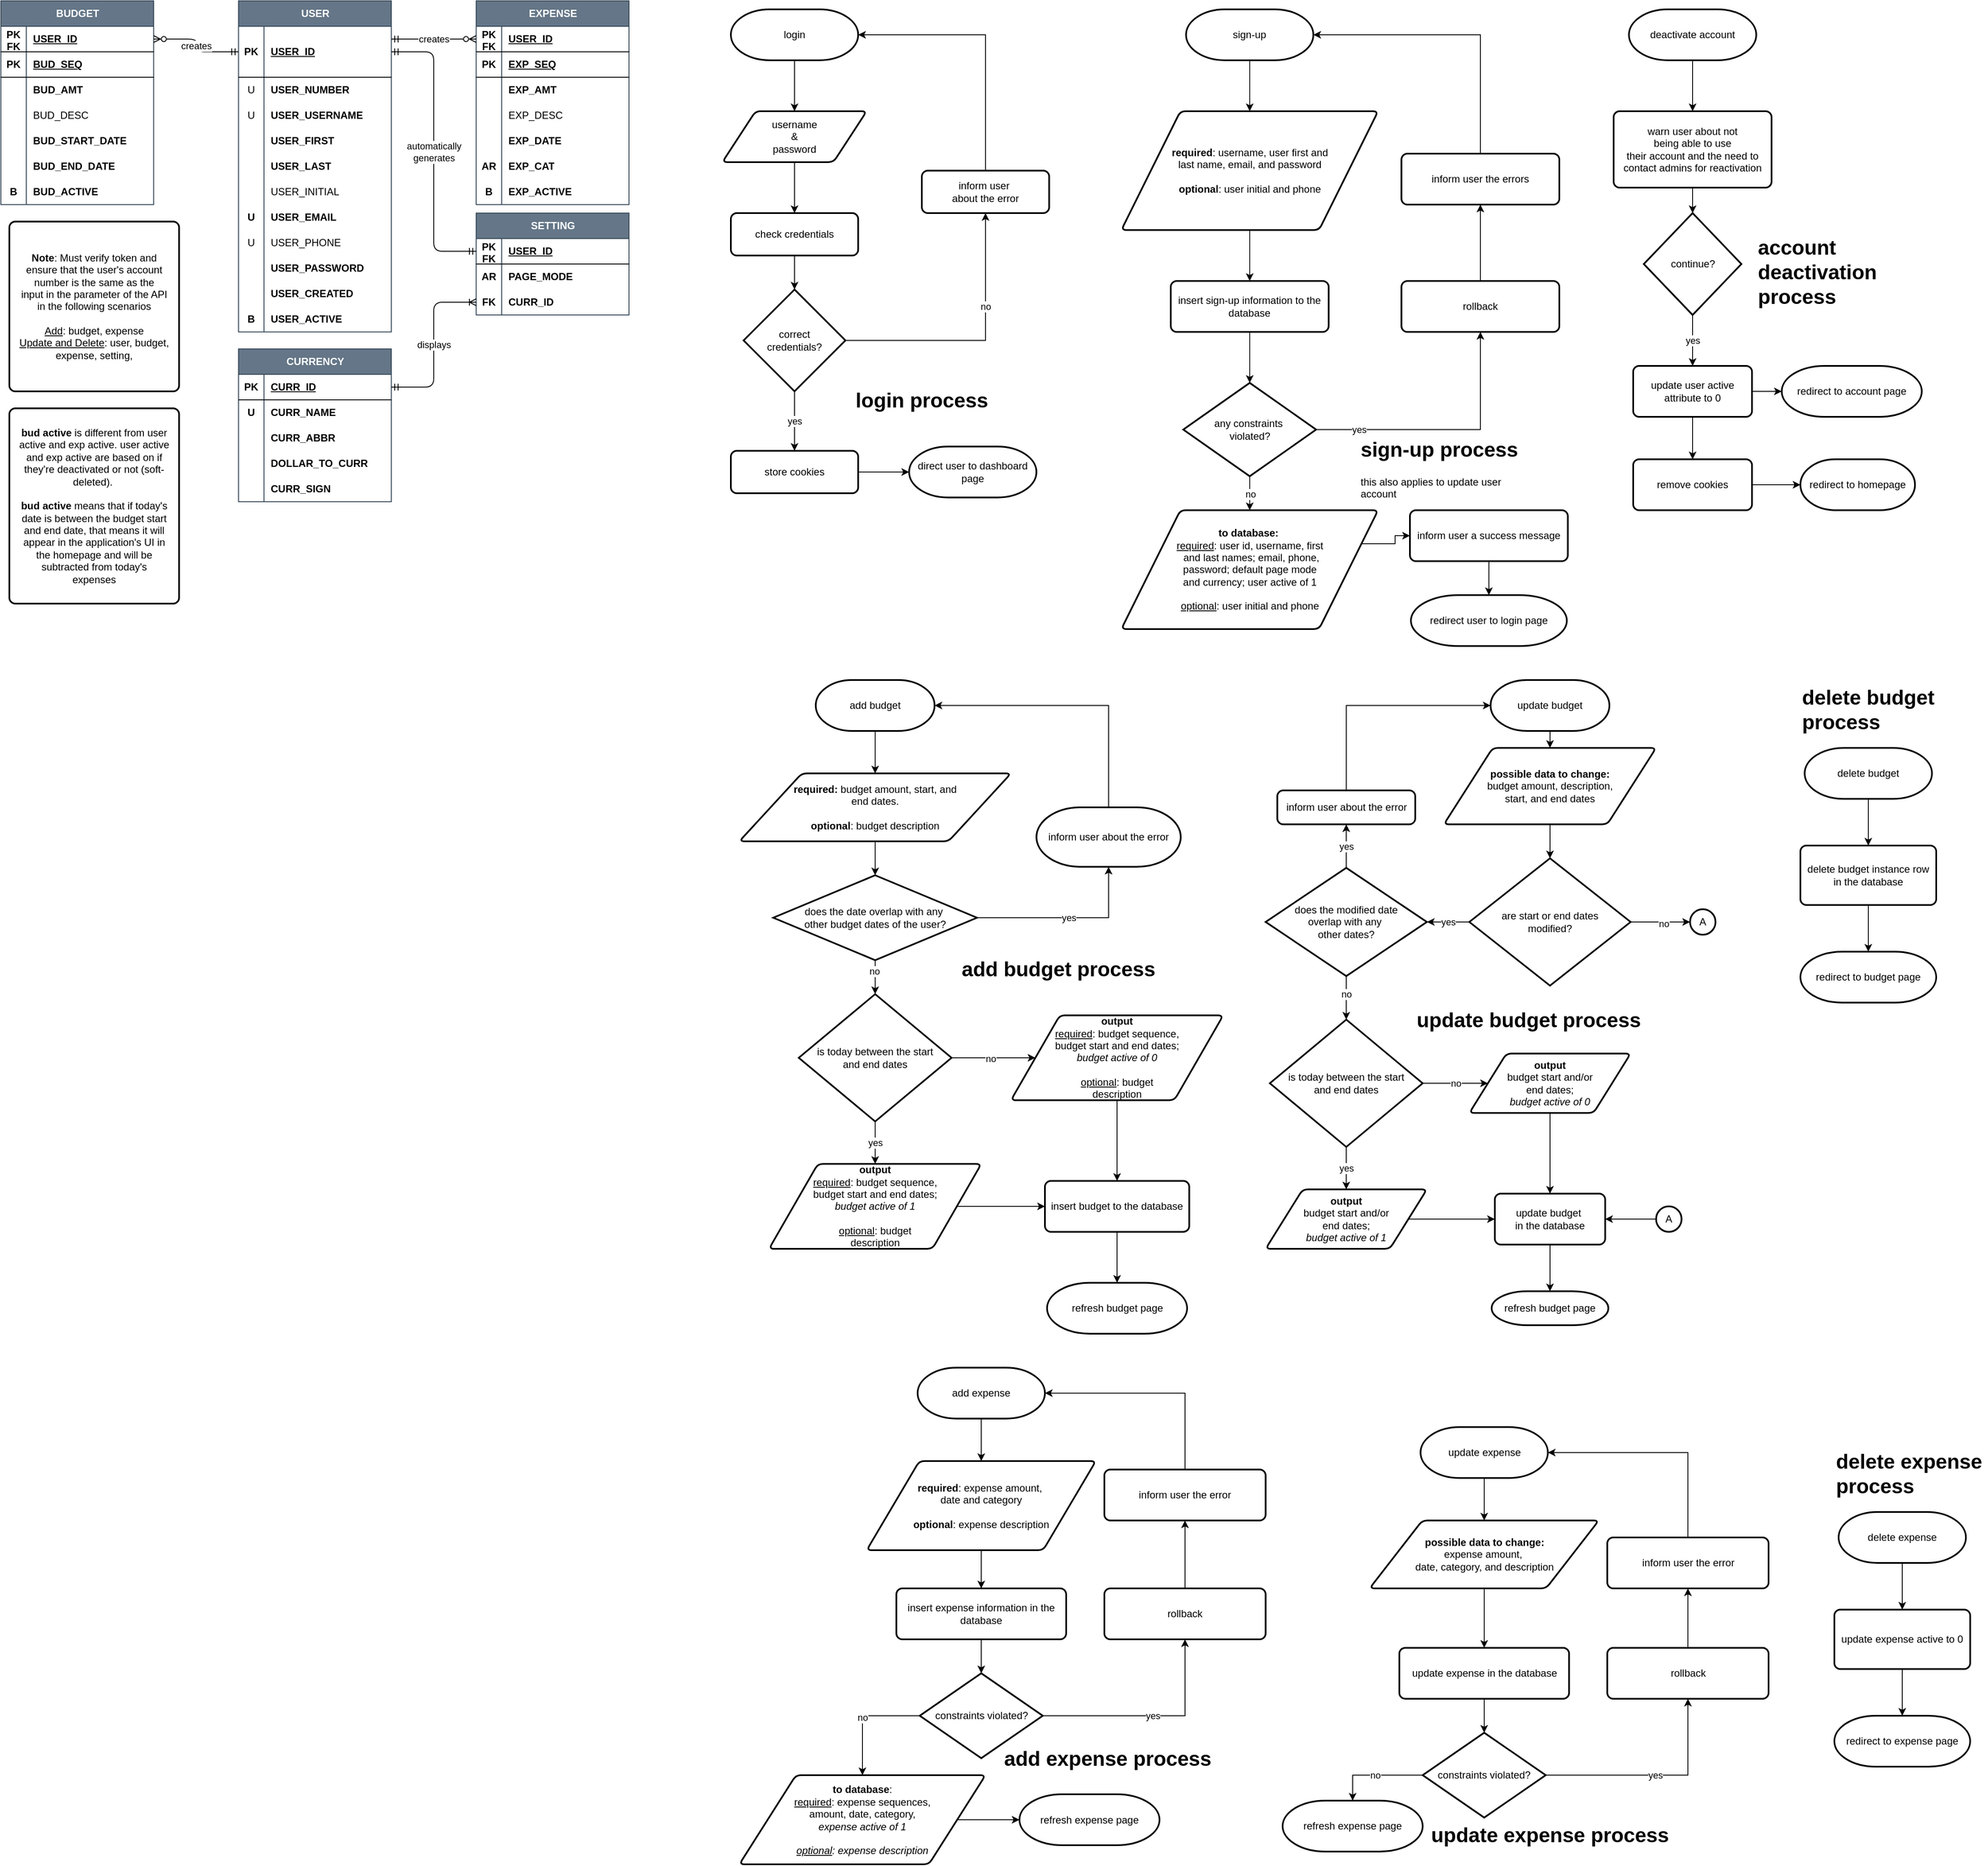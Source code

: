 <mxfile version="24.8.3">
  <diagram name="Page-1" id="OeRLr7eC-vetXbkdPCja">
    <mxGraphModel grid="1" page="1" gridSize="10" guides="1" tooltips="1" connect="1" arrows="1" fold="1" pageScale="1" pageWidth="850" pageHeight="1100" math="0" shadow="0">
      <root>
        <mxCell id="0" />
        <mxCell id="1" parent="0" />
        <mxCell id="X6pj7YaXZ-_5lvFSQrNL-1" value="USER" style="shape=table;startSize=30;container=1;collapsible=1;childLayout=tableLayout;fixedRows=1;rowLines=0;fontStyle=1;align=center;resizeLast=1;html=1;fillColor=#647687;fontColor=#ffffff;strokeColor=#314354;" vertex="1" parent="1">
          <mxGeometry x="280" width="180" height="390" as="geometry" />
        </mxCell>
        <mxCell id="X6pj7YaXZ-_5lvFSQrNL-2" value="" style="shape=tableRow;horizontal=0;startSize=0;swimlaneHead=0;swimlaneBody=0;fillColor=none;collapsible=0;dropTarget=0;points=[[0,0.5],[1,0.5]];portConstraint=eastwest;top=0;left=0;right=0;bottom=1;" vertex="1" parent="X6pj7YaXZ-_5lvFSQrNL-1">
          <mxGeometry y="30" width="180" height="60" as="geometry" />
        </mxCell>
        <mxCell id="X6pj7YaXZ-_5lvFSQrNL-3" value="PK" style="shape=partialRectangle;connectable=0;fillColor=none;top=0;left=0;bottom=0;right=0;fontStyle=1;overflow=hidden;whiteSpace=wrap;html=1;" vertex="1" parent="X6pj7YaXZ-_5lvFSQrNL-2">
          <mxGeometry width="30" height="60" as="geometry">
            <mxRectangle width="30" height="60" as="alternateBounds" />
          </mxGeometry>
        </mxCell>
        <mxCell id="X6pj7YaXZ-_5lvFSQrNL-4" value="USER_ID" style="shape=partialRectangle;connectable=0;fillColor=none;top=0;left=0;bottom=0;right=0;align=left;spacingLeft=6;fontStyle=5;overflow=hidden;whiteSpace=wrap;html=1;" vertex="1" parent="X6pj7YaXZ-_5lvFSQrNL-2">
          <mxGeometry x="30" width="150" height="60" as="geometry">
            <mxRectangle width="150" height="60" as="alternateBounds" />
          </mxGeometry>
        </mxCell>
        <mxCell id="X6pj7YaXZ-_5lvFSQrNL-5" value="" style="shape=tableRow;horizontal=0;startSize=0;swimlaneHead=0;swimlaneBody=0;fillColor=none;collapsible=0;dropTarget=0;points=[[0,0.5],[1,0.5]];portConstraint=eastwest;top=0;left=0;right=0;bottom=0;" vertex="1" parent="X6pj7YaXZ-_5lvFSQrNL-1">
          <mxGeometry y="90" width="180" height="30" as="geometry" />
        </mxCell>
        <mxCell id="X6pj7YaXZ-_5lvFSQrNL-6" value="U" style="shape=partialRectangle;connectable=0;fillColor=none;top=0;left=0;bottom=0;right=0;editable=1;overflow=hidden;whiteSpace=wrap;html=1;" vertex="1" parent="X6pj7YaXZ-_5lvFSQrNL-5">
          <mxGeometry width="30" height="30" as="geometry">
            <mxRectangle width="30" height="30" as="alternateBounds" />
          </mxGeometry>
        </mxCell>
        <mxCell id="X6pj7YaXZ-_5lvFSQrNL-7" value="USER_NUMBER" style="shape=partialRectangle;connectable=0;fillColor=none;top=0;left=0;bottom=0;right=0;align=left;spacingLeft=6;overflow=hidden;whiteSpace=wrap;html=1;fontStyle=1" vertex="1" parent="X6pj7YaXZ-_5lvFSQrNL-5">
          <mxGeometry x="30" width="150" height="30" as="geometry">
            <mxRectangle width="150" height="30" as="alternateBounds" />
          </mxGeometry>
        </mxCell>
        <mxCell id="X6pj7YaXZ-_5lvFSQrNL-8" value="" style="shape=tableRow;horizontal=0;startSize=0;swimlaneHead=0;swimlaneBody=0;fillColor=none;collapsible=0;dropTarget=0;points=[[0,0.5],[1,0.5]];portConstraint=eastwest;top=0;left=0;right=0;bottom=0;" vertex="1" parent="X6pj7YaXZ-_5lvFSQrNL-1">
          <mxGeometry y="120" width="180" height="30" as="geometry" />
        </mxCell>
        <mxCell id="X6pj7YaXZ-_5lvFSQrNL-9" value="U" style="shape=partialRectangle;connectable=0;fillColor=none;top=0;left=0;bottom=0;right=0;editable=1;overflow=hidden;whiteSpace=wrap;html=1;" vertex="1" parent="X6pj7YaXZ-_5lvFSQrNL-8">
          <mxGeometry width="30" height="30" as="geometry">
            <mxRectangle width="30" height="30" as="alternateBounds" />
          </mxGeometry>
        </mxCell>
        <mxCell id="X6pj7YaXZ-_5lvFSQrNL-10" value="USER_USERNAME" style="shape=partialRectangle;connectable=0;fillColor=none;top=0;left=0;bottom=0;right=0;align=left;spacingLeft=6;overflow=hidden;whiteSpace=wrap;html=1;fontStyle=1" vertex="1" parent="X6pj7YaXZ-_5lvFSQrNL-8">
          <mxGeometry x="30" width="150" height="30" as="geometry">
            <mxRectangle width="150" height="30" as="alternateBounds" />
          </mxGeometry>
        </mxCell>
        <mxCell id="X6pj7YaXZ-_5lvFSQrNL-14" value="" style="shape=tableRow;horizontal=0;startSize=0;swimlaneHead=0;swimlaneBody=0;fillColor=none;collapsible=0;dropTarget=0;points=[[0,0.5],[1,0.5]];portConstraint=eastwest;top=0;left=0;right=0;bottom=0;" vertex="1" parent="X6pj7YaXZ-_5lvFSQrNL-1">
          <mxGeometry y="150" width="180" height="30" as="geometry" />
        </mxCell>
        <mxCell id="X6pj7YaXZ-_5lvFSQrNL-15" value="" style="shape=partialRectangle;connectable=0;fillColor=none;top=0;left=0;bottom=0;right=0;editable=1;overflow=hidden;whiteSpace=wrap;html=1;" vertex="1" parent="X6pj7YaXZ-_5lvFSQrNL-14">
          <mxGeometry width="30" height="30" as="geometry">
            <mxRectangle width="30" height="30" as="alternateBounds" />
          </mxGeometry>
        </mxCell>
        <mxCell id="X6pj7YaXZ-_5lvFSQrNL-16" value="USER_FIRST" style="shape=partialRectangle;connectable=0;fillColor=none;top=0;left=0;bottom=0;right=0;align=left;spacingLeft=6;overflow=hidden;whiteSpace=wrap;html=1;fontStyle=1" vertex="1" parent="X6pj7YaXZ-_5lvFSQrNL-14">
          <mxGeometry x="30" width="150" height="30" as="geometry">
            <mxRectangle width="150" height="30" as="alternateBounds" />
          </mxGeometry>
        </mxCell>
        <mxCell id="X6pj7YaXZ-_5lvFSQrNL-17" value="" style="shape=tableRow;horizontal=0;startSize=0;swimlaneHead=0;swimlaneBody=0;fillColor=none;collapsible=0;dropTarget=0;points=[[0,0.5],[1,0.5]];portConstraint=eastwest;top=0;left=0;right=0;bottom=0;" vertex="1" parent="X6pj7YaXZ-_5lvFSQrNL-1">
          <mxGeometry y="180" width="180" height="30" as="geometry" />
        </mxCell>
        <mxCell id="X6pj7YaXZ-_5lvFSQrNL-18" value="" style="shape=partialRectangle;connectable=0;fillColor=none;top=0;left=0;bottom=0;right=0;editable=1;overflow=hidden;whiteSpace=wrap;html=1;" vertex="1" parent="X6pj7YaXZ-_5lvFSQrNL-17">
          <mxGeometry width="30" height="30" as="geometry">
            <mxRectangle width="30" height="30" as="alternateBounds" />
          </mxGeometry>
        </mxCell>
        <mxCell id="X6pj7YaXZ-_5lvFSQrNL-19" value="USER_LAST" style="shape=partialRectangle;connectable=0;fillColor=none;top=0;left=0;bottom=0;right=0;align=left;spacingLeft=6;overflow=hidden;whiteSpace=wrap;html=1;fontStyle=1" vertex="1" parent="X6pj7YaXZ-_5lvFSQrNL-17">
          <mxGeometry x="30" width="150" height="30" as="geometry">
            <mxRectangle width="150" height="30" as="alternateBounds" />
          </mxGeometry>
        </mxCell>
        <mxCell id="X6pj7YaXZ-_5lvFSQrNL-26" value="" style="shape=tableRow;horizontal=0;startSize=0;swimlaneHead=0;swimlaneBody=0;fillColor=none;collapsible=0;dropTarget=0;points=[[0,0.5],[1,0.5]];portConstraint=eastwest;top=0;left=0;right=0;bottom=0;" vertex="1" parent="X6pj7YaXZ-_5lvFSQrNL-1">
          <mxGeometry y="210" width="180" height="30" as="geometry" />
        </mxCell>
        <mxCell id="X6pj7YaXZ-_5lvFSQrNL-27" value="" style="shape=partialRectangle;connectable=0;fillColor=none;top=0;left=0;bottom=0;right=0;editable=1;overflow=hidden;whiteSpace=wrap;html=1;" vertex="1" parent="X6pj7YaXZ-_5lvFSQrNL-26">
          <mxGeometry width="30" height="30" as="geometry">
            <mxRectangle width="30" height="30" as="alternateBounds" />
          </mxGeometry>
        </mxCell>
        <mxCell id="X6pj7YaXZ-_5lvFSQrNL-28" value="&lt;span style=&quot;font-weight: normal;&quot;&gt;USER_INITIAL&lt;/span&gt;" style="shape=partialRectangle;connectable=0;fillColor=none;top=0;left=0;bottom=0;right=0;align=left;spacingLeft=6;overflow=hidden;whiteSpace=wrap;html=1;fontStyle=1" vertex="1" parent="X6pj7YaXZ-_5lvFSQrNL-26">
          <mxGeometry x="30" width="150" height="30" as="geometry">
            <mxRectangle width="150" height="30" as="alternateBounds" />
          </mxGeometry>
        </mxCell>
        <mxCell id="X6pj7YaXZ-_5lvFSQrNL-11" value="" style="shape=tableRow;horizontal=0;startSize=0;swimlaneHead=0;swimlaneBody=0;fillColor=none;collapsible=0;dropTarget=0;points=[[0,0.5],[1,0.5]];portConstraint=eastwest;top=0;left=0;right=0;bottom=0;" vertex="1" parent="X6pj7YaXZ-_5lvFSQrNL-1">
          <mxGeometry y="240" width="180" height="30" as="geometry" />
        </mxCell>
        <mxCell id="X6pj7YaXZ-_5lvFSQrNL-12" value="&lt;b&gt;U&lt;/b&gt;" style="shape=partialRectangle;connectable=0;fillColor=none;top=0;left=0;bottom=0;right=0;editable=1;overflow=hidden;whiteSpace=wrap;html=1;" vertex="1" parent="X6pj7YaXZ-_5lvFSQrNL-11">
          <mxGeometry width="30" height="30" as="geometry">
            <mxRectangle width="30" height="30" as="alternateBounds" />
          </mxGeometry>
        </mxCell>
        <mxCell id="X6pj7YaXZ-_5lvFSQrNL-13" value="&lt;b&gt;USER_EMAIL&lt;/b&gt;" style="shape=partialRectangle;connectable=0;fillColor=none;top=0;left=0;bottom=0;right=0;align=left;spacingLeft=6;overflow=hidden;whiteSpace=wrap;html=1;" vertex="1" parent="X6pj7YaXZ-_5lvFSQrNL-11">
          <mxGeometry x="30" width="150" height="30" as="geometry">
            <mxRectangle width="150" height="30" as="alternateBounds" />
          </mxGeometry>
        </mxCell>
        <mxCell id="X6pj7YaXZ-_5lvFSQrNL-20" value="" style="shape=tableRow;horizontal=0;startSize=0;swimlaneHead=0;swimlaneBody=0;fillColor=none;collapsible=0;dropTarget=0;points=[[0,0.5],[1,0.5]];portConstraint=eastwest;top=0;left=0;right=0;bottom=0;" vertex="1" parent="X6pj7YaXZ-_5lvFSQrNL-1">
          <mxGeometry y="270" width="180" height="30" as="geometry" />
        </mxCell>
        <mxCell id="X6pj7YaXZ-_5lvFSQrNL-21" value="U" style="shape=partialRectangle;connectable=0;fillColor=none;top=0;left=0;bottom=0;right=0;editable=1;overflow=hidden;whiteSpace=wrap;html=1;" vertex="1" parent="X6pj7YaXZ-_5lvFSQrNL-20">
          <mxGeometry width="30" height="30" as="geometry">
            <mxRectangle width="30" height="30" as="alternateBounds" />
          </mxGeometry>
        </mxCell>
        <mxCell id="X6pj7YaXZ-_5lvFSQrNL-22" value="USER_PHONE" style="shape=partialRectangle;connectable=0;fillColor=none;top=0;left=0;bottom=0;right=0;align=left;spacingLeft=6;overflow=hidden;whiteSpace=wrap;html=1;" vertex="1" parent="X6pj7YaXZ-_5lvFSQrNL-20">
          <mxGeometry x="30" width="150" height="30" as="geometry">
            <mxRectangle width="150" height="30" as="alternateBounds" />
          </mxGeometry>
        </mxCell>
        <mxCell id="X6pj7YaXZ-_5lvFSQrNL-23" value="" style="shape=tableRow;horizontal=0;startSize=0;swimlaneHead=0;swimlaneBody=0;fillColor=none;collapsible=0;dropTarget=0;points=[[0,0.5],[1,0.5]];portConstraint=eastwest;top=0;left=0;right=0;bottom=0;" vertex="1" parent="X6pj7YaXZ-_5lvFSQrNL-1">
          <mxGeometry y="300" width="180" height="30" as="geometry" />
        </mxCell>
        <mxCell id="X6pj7YaXZ-_5lvFSQrNL-24" value="" style="shape=partialRectangle;connectable=0;fillColor=none;top=0;left=0;bottom=0;right=0;editable=1;overflow=hidden;whiteSpace=wrap;html=1;" vertex="1" parent="X6pj7YaXZ-_5lvFSQrNL-23">
          <mxGeometry width="30" height="30" as="geometry">
            <mxRectangle width="30" height="30" as="alternateBounds" />
          </mxGeometry>
        </mxCell>
        <mxCell id="X6pj7YaXZ-_5lvFSQrNL-25" value="&lt;b&gt;USER_PASSWORD&lt;/b&gt;" style="shape=partialRectangle;connectable=0;fillColor=none;top=0;left=0;bottom=0;right=0;align=left;spacingLeft=6;overflow=hidden;whiteSpace=wrap;html=1;" vertex="1" parent="X6pj7YaXZ-_5lvFSQrNL-23">
          <mxGeometry x="30" width="150" height="30" as="geometry">
            <mxRectangle width="150" height="30" as="alternateBounds" />
          </mxGeometry>
        </mxCell>
        <mxCell id="2IsBwh009rrDyMOtc46o-1" value="" style="shape=tableRow;horizontal=0;startSize=0;swimlaneHead=0;swimlaneBody=0;fillColor=none;collapsible=0;dropTarget=0;points=[[0,0.5],[1,0.5]];portConstraint=eastwest;top=0;left=0;right=0;bottom=0;" vertex="1" parent="X6pj7YaXZ-_5lvFSQrNL-1">
          <mxGeometry y="330" width="180" height="30" as="geometry" />
        </mxCell>
        <mxCell id="2IsBwh009rrDyMOtc46o-2" value="" style="shape=partialRectangle;connectable=0;fillColor=none;top=0;left=0;bottom=0;right=0;editable=1;overflow=hidden;whiteSpace=wrap;html=1;" vertex="1" parent="2IsBwh009rrDyMOtc46o-1">
          <mxGeometry width="30" height="30" as="geometry">
            <mxRectangle width="30" height="30" as="alternateBounds" />
          </mxGeometry>
        </mxCell>
        <mxCell id="2IsBwh009rrDyMOtc46o-3" value="&lt;b&gt;USER_CREATED&lt;/b&gt;" style="shape=partialRectangle;connectable=0;fillColor=none;top=0;left=0;bottom=0;right=0;align=left;spacingLeft=6;overflow=hidden;whiteSpace=wrap;html=1;" vertex="1" parent="2IsBwh009rrDyMOtc46o-1">
          <mxGeometry x="30" width="150" height="30" as="geometry">
            <mxRectangle width="150" height="30" as="alternateBounds" />
          </mxGeometry>
        </mxCell>
        <mxCell id="X6pj7YaXZ-_5lvFSQrNL-77" value="" style="shape=tableRow;horizontal=0;startSize=0;swimlaneHead=0;swimlaneBody=0;fillColor=none;collapsible=0;dropTarget=0;points=[[0,0.5],[1,0.5]];portConstraint=eastwest;top=0;left=0;right=0;bottom=0;" vertex="1" parent="X6pj7YaXZ-_5lvFSQrNL-1">
          <mxGeometry y="360" width="180" height="30" as="geometry" />
        </mxCell>
        <mxCell id="X6pj7YaXZ-_5lvFSQrNL-78" value="&lt;b&gt;B&lt;/b&gt;" style="shape=partialRectangle;connectable=0;fillColor=none;top=0;left=0;bottom=0;right=0;editable=1;overflow=hidden;whiteSpace=wrap;html=1;" vertex="1" parent="X6pj7YaXZ-_5lvFSQrNL-77">
          <mxGeometry width="30" height="30" as="geometry">
            <mxRectangle width="30" height="30" as="alternateBounds" />
          </mxGeometry>
        </mxCell>
        <mxCell id="X6pj7YaXZ-_5lvFSQrNL-79" value="&lt;b&gt;USER_ACTIVE&lt;/b&gt;" style="shape=partialRectangle;connectable=0;fillColor=none;top=0;left=0;bottom=0;right=0;align=left;spacingLeft=6;overflow=hidden;whiteSpace=wrap;html=1;" vertex="1" parent="X6pj7YaXZ-_5lvFSQrNL-77">
          <mxGeometry x="30" width="150" height="30" as="geometry">
            <mxRectangle width="150" height="30" as="alternateBounds" />
          </mxGeometry>
        </mxCell>
        <mxCell id="X6pj7YaXZ-_5lvFSQrNL-29" value="EXPENSE" style="shape=table;startSize=30;container=1;collapsible=1;childLayout=tableLayout;fixedRows=1;rowLines=0;fontStyle=1;align=center;resizeLast=1;html=1;fillColor=#647687;fontColor=#ffffff;strokeColor=#314354;" vertex="1" parent="1">
          <mxGeometry x="560" width="180" height="240" as="geometry" />
        </mxCell>
        <mxCell id="X6pj7YaXZ-_5lvFSQrNL-30" value="" style="shape=tableRow;horizontal=0;startSize=0;swimlaneHead=0;swimlaneBody=0;fillColor=none;collapsible=0;dropTarget=0;points=[[0,0.5],[1,0.5]];portConstraint=eastwest;top=0;left=0;right=0;bottom=1;" vertex="1" parent="X6pj7YaXZ-_5lvFSQrNL-29">
          <mxGeometry y="30" width="180" height="30" as="geometry" />
        </mxCell>
        <mxCell id="X6pj7YaXZ-_5lvFSQrNL-31" value="PK&lt;div&gt;FK&lt;/div&gt;" style="shape=partialRectangle;connectable=0;fillColor=none;top=0;left=0;bottom=0;right=0;fontStyle=1;overflow=hidden;whiteSpace=wrap;html=1;" vertex="1" parent="X6pj7YaXZ-_5lvFSQrNL-30">
          <mxGeometry width="30" height="30" as="geometry">
            <mxRectangle width="30" height="30" as="alternateBounds" />
          </mxGeometry>
        </mxCell>
        <mxCell id="X6pj7YaXZ-_5lvFSQrNL-32" value="USER_ID" style="shape=partialRectangle;connectable=0;fillColor=none;top=0;left=0;bottom=0;right=0;align=left;spacingLeft=6;fontStyle=5;overflow=hidden;whiteSpace=wrap;html=1;" vertex="1" parent="X6pj7YaXZ-_5lvFSQrNL-30">
          <mxGeometry x="30" width="150" height="30" as="geometry">
            <mxRectangle width="150" height="30" as="alternateBounds" />
          </mxGeometry>
        </mxCell>
        <mxCell id="X6pj7YaXZ-_5lvFSQrNL-42" value="" style="shape=tableRow;horizontal=0;startSize=0;swimlaneHead=0;swimlaneBody=0;fillColor=none;collapsible=0;dropTarget=0;points=[[0,0.5],[1,0.5]];portConstraint=eastwest;top=0;left=0;right=0;bottom=1;" vertex="1" parent="X6pj7YaXZ-_5lvFSQrNL-29">
          <mxGeometry y="60" width="180" height="30" as="geometry" />
        </mxCell>
        <mxCell id="X6pj7YaXZ-_5lvFSQrNL-43" value="PK" style="shape=partialRectangle;connectable=0;fillColor=none;top=0;left=0;bottom=0;right=0;fontStyle=1;overflow=hidden;whiteSpace=wrap;html=1;" vertex="1" parent="X6pj7YaXZ-_5lvFSQrNL-42">
          <mxGeometry width="30" height="30" as="geometry">
            <mxRectangle width="30" height="30" as="alternateBounds" />
          </mxGeometry>
        </mxCell>
        <mxCell id="X6pj7YaXZ-_5lvFSQrNL-44" value="EXP_SEQ" style="shape=partialRectangle;connectable=0;fillColor=none;top=0;left=0;bottom=0;right=0;align=left;spacingLeft=6;fontStyle=5;overflow=hidden;whiteSpace=wrap;html=1;" vertex="1" parent="X6pj7YaXZ-_5lvFSQrNL-42">
          <mxGeometry x="30" width="150" height="30" as="geometry">
            <mxRectangle width="150" height="30" as="alternateBounds" />
          </mxGeometry>
        </mxCell>
        <mxCell id="X6pj7YaXZ-_5lvFSQrNL-33" value="" style="shape=tableRow;horizontal=0;startSize=0;swimlaneHead=0;swimlaneBody=0;fillColor=none;collapsible=0;dropTarget=0;points=[[0,0.5],[1,0.5]];portConstraint=eastwest;top=0;left=0;right=0;bottom=0;" vertex="1" parent="X6pj7YaXZ-_5lvFSQrNL-29">
          <mxGeometry y="90" width="180" height="30" as="geometry" />
        </mxCell>
        <mxCell id="X6pj7YaXZ-_5lvFSQrNL-34" value="" style="shape=partialRectangle;connectable=0;fillColor=none;top=0;left=0;bottom=0;right=0;editable=1;overflow=hidden;whiteSpace=wrap;html=1;" vertex="1" parent="X6pj7YaXZ-_5lvFSQrNL-33">
          <mxGeometry width="30" height="30" as="geometry">
            <mxRectangle width="30" height="30" as="alternateBounds" />
          </mxGeometry>
        </mxCell>
        <mxCell id="X6pj7YaXZ-_5lvFSQrNL-35" value="&lt;b&gt;EXP_AMT&lt;/b&gt;" style="shape=partialRectangle;connectable=0;fillColor=none;top=0;left=0;bottom=0;right=0;align=left;spacingLeft=6;overflow=hidden;whiteSpace=wrap;html=1;" vertex="1" parent="X6pj7YaXZ-_5lvFSQrNL-33">
          <mxGeometry x="30" width="150" height="30" as="geometry">
            <mxRectangle width="150" height="30" as="alternateBounds" />
          </mxGeometry>
        </mxCell>
        <mxCell id="X6pj7YaXZ-_5lvFSQrNL-36" value="" style="shape=tableRow;horizontal=0;startSize=0;swimlaneHead=0;swimlaneBody=0;fillColor=none;collapsible=0;dropTarget=0;points=[[0,0.5],[1,0.5]];portConstraint=eastwest;top=0;left=0;right=0;bottom=0;" vertex="1" parent="X6pj7YaXZ-_5lvFSQrNL-29">
          <mxGeometry y="120" width="180" height="30" as="geometry" />
        </mxCell>
        <mxCell id="X6pj7YaXZ-_5lvFSQrNL-37" value="" style="shape=partialRectangle;connectable=0;fillColor=none;top=0;left=0;bottom=0;right=0;editable=1;overflow=hidden;whiteSpace=wrap;html=1;" vertex="1" parent="X6pj7YaXZ-_5lvFSQrNL-36">
          <mxGeometry width="30" height="30" as="geometry">
            <mxRectangle width="30" height="30" as="alternateBounds" />
          </mxGeometry>
        </mxCell>
        <mxCell id="X6pj7YaXZ-_5lvFSQrNL-38" value="EXP_DESC" style="shape=partialRectangle;connectable=0;fillColor=none;top=0;left=0;bottom=0;right=0;align=left;spacingLeft=6;overflow=hidden;whiteSpace=wrap;html=1;" vertex="1" parent="X6pj7YaXZ-_5lvFSQrNL-36">
          <mxGeometry x="30" width="150" height="30" as="geometry">
            <mxRectangle width="150" height="30" as="alternateBounds" />
          </mxGeometry>
        </mxCell>
        <mxCell id="X6pj7YaXZ-_5lvFSQrNL-39" value="" style="shape=tableRow;horizontal=0;startSize=0;swimlaneHead=0;swimlaneBody=0;fillColor=none;collapsible=0;dropTarget=0;points=[[0,0.5],[1,0.5]];portConstraint=eastwest;top=0;left=0;right=0;bottom=0;" vertex="1" parent="X6pj7YaXZ-_5lvFSQrNL-29">
          <mxGeometry y="150" width="180" height="30" as="geometry" />
        </mxCell>
        <mxCell id="X6pj7YaXZ-_5lvFSQrNL-40" value="" style="shape=partialRectangle;connectable=0;fillColor=none;top=0;left=0;bottom=0;right=0;editable=1;overflow=hidden;whiteSpace=wrap;html=1;" vertex="1" parent="X6pj7YaXZ-_5lvFSQrNL-39">
          <mxGeometry width="30" height="30" as="geometry">
            <mxRectangle width="30" height="30" as="alternateBounds" />
          </mxGeometry>
        </mxCell>
        <mxCell id="X6pj7YaXZ-_5lvFSQrNL-41" value="EXP_DATE" style="shape=partialRectangle;connectable=0;fillColor=none;top=0;left=0;bottom=0;right=0;align=left;spacingLeft=6;overflow=hidden;whiteSpace=wrap;html=1;fontStyle=1" vertex="1" parent="X6pj7YaXZ-_5lvFSQrNL-39">
          <mxGeometry x="30" width="150" height="30" as="geometry">
            <mxRectangle width="150" height="30" as="alternateBounds" />
          </mxGeometry>
        </mxCell>
        <mxCell id="X6pj7YaXZ-_5lvFSQrNL-48" value="" style="shape=tableRow;horizontal=0;startSize=0;swimlaneHead=0;swimlaneBody=0;fillColor=none;collapsible=0;dropTarget=0;points=[[0,0.5],[1,0.5]];portConstraint=eastwest;top=0;left=0;right=0;bottom=0;" vertex="1" parent="X6pj7YaXZ-_5lvFSQrNL-29">
          <mxGeometry y="180" width="180" height="30" as="geometry" />
        </mxCell>
        <mxCell id="X6pj7YaXZ-_5lvFSQrNL-49" value="&lt;b&gt;AR&lt;/b&gt;" style="shape=partialRectangle;connectable=0;fillColor=none;top=0;left=0;bottom=0;right=0;editable=1;overflow=hidden;whiteSpace=wrap;html=1;" vertex="1" parent="X6pj7YaXZ-_5lvFSQrNL-48">
          <mxGeometry width="30" height="30" as="geometry">
            <mxRectangle width="30" height="30" as="alternateBounds" />
          </mxGeometry>
        </mxCell>
        <mxCell id="X6pj7YaXZ-_5lvFSQrNL-50" value="EXP_CAT" style="shape=partialRectangle;connectable=0;fillColor=none;top=0;left=0;bottom=0;right=0;align=left;spacingLeft=6;overflow=hidden;whiteSpace=wrap;html=1;fontStyle=1" vertex="1" parent="X6pj7YaXZ-_5lvFSQrNL-48">
          <mxGeometry x="30" width="150" height="30" as="geometry">
            <mxRectangle width="150" height="30" as="alternateBounds" />
          </mxGeometry>
        </mxCell>
        <mxCell id="X6pj7YaXZ-_5lvFSQrNL-52" value="" style="shape=tableRow;horizontal=0;startSize=0;swimlaneHead=0;swimlaneBody=0;fillColor=none;collapsible=0;dropTarget=0;points=[[0,0.5],[1,0.5]];portConstraint=eastwest;top=0;left=0;right=0;bottom=0;" vertex="1" parent="X6pj7YaXZ-_5lvFSQrNL-29">
          <mxGeometry y="210" width="180" height="30" as="geometry" />
        </mxCell>
        <mxCell id="X6pj7YaXZ-_5lvFSQrNL-53" value="&lt;b&gt;B&lt;/b&gt;" style="shape=partialRectangle;connectable=0;fillColor=none;top=0;left=0;bottom=0;right=0;editable=1;overflow=hidden;whiteSpace=wrap;html=1;" vertex="1" parent="X6pj7YaXZ-_5lvFSQrNL-52">
          <mxGeometry width="30" height="30" as="geometry">
            <mxRectangle width="30" height="30" as="alternateBounds" />
          </mxGeometry>
        </mxCell>
        <mxCell id="X6pj7YaXZ-_5lvFSQrNL-54" value="EXP_ACTIVE" style="shape=partialRectangle;connectable=0;fillColor=none;top=0;left=0;bottom=0;right=0;align=left;spacingLeft=6;overflow=hidden;whiteSpace=wrap;html=1;fontStyle=1" vertex="1" parent="X6pj7YaXZ-_5lvFSQrNL-52">
          <mxGeometry x="30" width="150" height="30" as="geometry">
            <mxRectangle width="150" height="30" as="alternateBounds" />
          </mxGeometry>
        </mxCell>
        <mxCell id="X6pj7YaXZ-_5lvFSQrNL-51" value="creates" style="edgeStyle=orthogonalEdgeStyle;rounded=1;orthogonalLoop=1;jettySize=auto;html=1;entryX=0;entryY=0.5;entryDx=0;entryDy=0;endArrow=ERzeroToMany;endFill=0;startArrow=ERmandOne;startFill=0;curved=0;" edge="1" parent="1" source="X6pj7YaXZ-_5lvFSQrNL-2" target="X6pj7YaXZ-_5lvFSQrNL-30">
          <mxGeometry relative="1" as="geometry">
            <Array as="points">
              <mxPoint x="490" y="45" />
              <mxPoint x="490" y="45" />
            </Array>
          </mxGeometry>
        </mxCell>
        <mxCell id="X6pj7YaXZ-_5lvFSQrNL-55" value="BUDGET" style="shape=table;startSize=30;container=1;collapsible=1;childLayout=tableLayout;fixedRows=1;rowLines=0;fontStyle=1;align=center;resizeLast=1;html=1;fillColor=#647687;fontColor=#ffffff;strokeColor=#314354;" vertex="1" parent="1">
          <mxGeometry width="180" height="240" as="geometry" />
        </mxCell>
        <mxCell id="X6pj7YaXZ-_5lvFSQrNL-56" value="" style="shape=tableRow;horizontal=0;startSize=0;swimlaneHead=0;swimlaneBody=0;fillColor=none;collapsible=0;dropTarget=0;points=[[0,0.5],[1,0.5]];portConstraint=eastwest;top=0;left=0;right=0;bottom=1;" vertex="1" parent="X6pj7YaXZ-_5lvFSQrNL-55">
          <mxGeometry y="30" width="180" height="30" as="geometry" />
        </mxCell>
        <mxCell id="X6pj7YaXZ-_5lvFSQrNL-57" value="PK&lt;div&gt;FK&lt;/div&gt;" style="shape=partialRectangle;connectable=0;fillColor=none;top=0;left=0;bottom=0;right=0;fontStyle=1;overflow=hidden;whiteSpace=wrap;html=1;" vertex="1" parent="X6pj7YaXZ-_5lvFSQrNL-56">
          <mxGeometry width="30" height="30" as="geometry">
            <mxRectangle width="30" height="30" as="alternateBounds" />
          </mxGeometry>
        </mxCell>
        <mxCell id="X6pj7YaXZ-_5lvFSQrNL-58" value="USER_ID" style="shape=partialRectangle;connectable=0;fillColor=none;top=0;left=0;bottom=0;right=0;align=left;spacingLeft=6;fontStyle=5;overflow=hidden;whiteSpace=wrap;html=1;" vertex="1" parent="X6pj7YaXZ-_5lvFSQrNL-56">
          <mxGeometry x="30" width="150" height="30" as="geometry">
            <mxRectangle width="150" height="30" as="alternateBounds" />
          </mxGeometry>
        </mxCell>
        <mxCell id="X6pj7YaXZ-_5lvFSQrNL-68" value="" style="shape=tableRow;horizontal=0;startSize=0;swimlaneHead=0;swimlaneBody=0;fillColor=none;collapsible=0;dropTarget=0;points=[[0,0.5],[1,0.5]];portConstraint=eastwest;top=0;left=0;right=0;bottom=1;" vertex="1" parent="X6pj7YaXZ-_5lvFSQrNL-55">
          <mxGeometry y="60" width="180" height="30" as="geometry" />
        </mxCell>
        <mxCell id="X6pj7YaXZ-_5lvFSQrNL-69" value="PK" style="shape=partialRectangle;connectable=0;fillColor=none;top=0;left=0;bottom=0;right=0;fontStyle=1;overflow=hidden;whiteSpace=wrap;html=1;" vertex="1" parent="X6pj7YaXZ-_5lvFSQrNL-68">
          <mxGeometry width="30" height="30" as="geometry">
            <mxRectangle width="30" height="30" as="alternateBounds" />
          </mxGeometry>
        </mxCell>
        <mxCell id="X6pj7YaXZ-_5lvFSQrNL-70" value="BUD_SEQ" style="shape=partialRectangle;connectable=0;fillColor=none;top=0;left=0;bottom=0;right=0;align=left;spacingLeft=6;fontStyle=5;overflow=hidden;whiteSpace=wrap;html=1;" vertex="1" parent="X6pj7YaXZ-_5lvFSQrNL-68">
          <mxGeometry x="30" width="150" height="30" as="geometry">
            <mxRectangle width="150" height="30" as="alternateBounds" />
          </mxGeometry>
        </mxCell>
        <mxCell id="X6pj7YaXZ-_5lvFSQrNL-59" value="" style="shape=tableRow;horizontal=0;startSize=0;swimlaneHead=0;swimlaneBody=0;fillColor=none;collapsible=0;dropTarget=0;points=[[0,0.5],[1,0.5]];portConstraint=eastwest;top=0;left=0;right=0;bottom=0;" vertex="1" parent="X6pj7YaXZ-_5lvFSQrNL-55">
          <mxGeometry y="90" width="180" height="30" as="geometry" />
        </mxCell>
        <mxCell id="X6pj7YaXZ-_5lvFSQrNL-60" value="" style="shape=partialRectangle;connectable=0;fillColor=none;top=0;left=0;bottom=0;right=0;editable=1;overflow=hidden;whiteSpace=wrap;html=1;" vertex="1" parent="X6pj7YaXZ-_5lvFSQrNL-59">
          <mxGeometry width="30" height="30" as="geometry">
            <mxRectangle width="30" height="30" as="alternateBounds" />
          </mxGeometry>
        </mxCell>
        <mxCell id="X6pj7YaXZ-_5lvFSQrNL-61" value="&lt;b&gt;BUD_AMT&lt;/b&gt;" style="shape=partialRectangle;connectable=0;fillColor=none;top=0;left=0;bottom=0;right=0;align=left;spacingLeft=6;overflow=hidden;whiteSpace=wrap;html=1;" vertex="1" parent="X6pj7YaXZ-_5lvFSQrNL-59">
          <mxGeometry x="30" width="150" height="30" as="geometry">
            <mxRectangle width="150" height="30" as="alternateBounds" />
          </mxGeometry>
        </mxCell>
        <mxCell id="X6pj7YaXZ-_5lvFSQrNL-62" value="" style="shape=tableRow;horizontal=0;startSize=0;swimlaneHead=0;swimlaneBody=0;fillColor=none;collapsible=0;dropTarget=0;points=[[0,0.5],[1,0.5]];portConstraint=eastwest;top=0;left=0;right=0;bottom=0;" vertex="1" parent="X6pj7YaXZ-_5lvFSQrNL-55">
          <mxGeometry y="120" width="180" height="30" as="geometry" />
        </mxCell>
        <mxCell id="X6pj7YaXZ-_5lvFSQrNL-63" value="" style="shape=partialRectangle;connectable=0;fillColor=none;top=0;left=0;bottom=0;right=0;editable=1;overflow=hidden;whiteSpace=wrap;html=1;" vertex="1" parent="X6pj7YaXZ-_5lvFSQrNL-62">
          <mxGeometry width="30" height="30" as="geometry">
            <mxRectangle width="30" height="30" as="alternateBounds" />
          </mxGeometry>
        </mxCell>
        <mxCell id="X6pj7YaXZ-_5lvFSQrNL-64" value="BUD_DESC" style="shape=partialRectangle;connectable=0;fillColor=none;top=0;left=0;bottom=0;right=0;align=left;spacingLeft=6;overflow=hidden;whiteSpace=wrap;html=1;" vertex="1" parent="X6pj7YaXZ-_5lvFSQrNL-62">
          <mxGeometry x="30" width="150" height="30" as="geometry">
            <mxRectangle width="150" height="30" as="alternateBounds" />
          </mxGeometry>
        </mxCell>
        <mxCell id="X6pj7YaXZ-_5lvFSQrNL-65" value="" style="shape=tableRow;horizontal=0;startSize=0;swimlaneHead=0;swimlaneBody=0;fillColor=none;collapsible=0;dropTarget=0;points=[[0,0.5],[1,0.5]];portConstraint=eastwest;top=0;left=0;right=0;bottom=0;" vertex="1" parent="X6pj7YaXZ-_5lvFSQrNL-55">
          <mxGeometry y="150" width="180" height="30" as="geometry" />
        </mxCell>
        <mxCell id="X6pj7YaXZ-_5lvFSQrNL-66" value="" style="shape=partialRectangle;connectable=0;fillColor=none;top=0;left=0;bottom=0;right=0;editable=1;overflow=hidden;whiteSpace=wrap;html=1;" vertex="1" parent="X6pj7YaXZ-_5lvFSQrNL-65">
          <mxGeometry width="30" height="30" as="geometry">
            <mxRectangle width="30" height="30" as="alternateBounds" />
          </mxGeometry>
        </mxCell>
        <mxCell id="X6pj7YaXZ-_5lvFSQrNL-67" value="&lt;b&gt;BUD_START_DATE&lt;/b&gt;" style="shape=partialRectangle;connectable=0;fillColor=none;top=0;left=0;bottom=0;right=0;align=left;spacingLeft=6;overflow=hidden;whiteSpace=wrap;html=1;" vertex="1" parent="X6pj7YaXZ-_5lvFSQrNL-65">
          <mxGeometry x="30" width="150" height="30" as="geometry">
            <mxRectangle width="150" height="30" as="alternateBounds" />
          </mxGeometry>
        </mxCell>
        <mxCell id="X6pj7YaXZ-_5lvFSQrNL-71" value="" style="shape=tableRow;horizontal=0;startSize=0;swimlaneHead=0;swimlaneBody=0;fillColor=none;collapsible=0;dropTarget=0;points=[[0,0.5],[1,0.5]];portConstraint=eastwest;top=0;left=0;right=0;bottom=0;" vertex="1" parent="X6pj7YaXZ-_5lvFSQrNL-55">
          <mxGeometry y="180" width="180" height="30" as="geometry" />
        </mxCell>
        <mxCell id="X6pj7YaXZ-_5lvFSQrNL-72" value="" style="shape=partialRectangle;connectable=0;fillColor=none;top=0;left=0;bottom=0;right=0;editable=1;overflow=hidden;whiteSpace=wrap;html=1;" vertex="1" parent="X6pj7YaXZ-_5lvFSQrNL-71">
          <mxGeometry width="30" height="30" as="geometry">
            <mxRectangle width="30" height="30" as="alternateBounds" />
          </mxGeometry>
        </mxCell>
        <mxCell id="X6pj7YaXZ-_5lvFSQrNL-73" value="&lt;b&gt;BUD_END_DATE&lt;/b&gt;" style="shape=partialRectangle;connectable=0;fillColor=none;top=0;left=0;bottom=0;right=0;align=left;spacingLeft=6;overflow=hidden;whiteSpace=wrap;html=1;" vertex="1" parent="X6pj7YaXZ-_5lvFSQrNL-71">
          <mxGeometry x="30" width="150" height="30" as="geometry">
            <mxRectangle width="150" height="30" as="alternateBounds" />
          </mxGeometry>
        </mxCell>
        <mxCell id="X6pj7YaXZ-_5lvFSQrNL-74" value="" style="shape=tableRow;horizontal=0;startSize=0;swimlaneHead=0;swimlaneBody=0;fillColor=none;collapsible=0;dropTarget=0;points=[[0,0.5],[1,0.5]];portConstraint=eastwest;top=0;left=0;right=0;bottom=0;" vertex="1" parent="X6pj7YaXZ-_5lvFSQrNL-55">
          <mxGeometry y="210" width="180" height="30" as="geometry" />
        </mxCell>
        <mxCell id="X6pj7YaXZ-_5lvFSQrNL-75" value="&lt;b&gt;B&lt;/b&gt;" style="shape=partialRectangle;connectable=0;fillColor=none;top=0;left=0;bottom=0;right=0;editable=1;overflow=hidden;whiteSpace=wrap;html=1;fontStyle=0" vertex="1" parent="X6pj7YaXZ-_5lvFSQrNL-74">
          <mxGeometry width="30" height="30" as="geometry">
            <mxRectangle width="30" height="30" as="alternateBounds" />
          </mxGeometry>
        </mxCell>
        <mxCell id="X6pj7YaXZ-_5lvFSQrNL-76" value="&lt;b&gt;BUD_ACTIVE&lt;/b&gt;" style="shape=partialRectangle;connectable=0;fillColor=none;top=0;left=0;bottom=0;right=0;align=left;spacingLeft=6;overflow=hidden;whiteSpace=wrap;html=1;" vertex="1" parent="X6pj7YaXZ-_5lvFSQrNL-74">
          <mxGeometry x="30" width="150" height="30" as="geometry">
            <mxRectangle width="150" height="30" as="alternateBounds" />
          </mxGeometry>
        </mxCell>
        <mxCell id="X6pj7YaXZ-_5lvFSQrNL-80" value="creates" style="edgeStyle=orthogonalEdgeStyle;rounded=1;orthogonalLoop=1;jettySize=auto;html=1;entryX=1;entryY=0.5;entryDx=0;entryDy=0;endArrow=ERzeroToMany;endFill=0;startArrow=ERmandOne;startFill=0;curved=0;" edge="1" parent="1" source="X6pj7YaXZ-_5lvFSQrNL-2" target="X6pj7YaXZ-_5lvFSQrNL-56">
          <mxGeometry relative="1" as="geometry" />
        </mxCell>
        <mxCell id="X6pj7YaXZ-_5lvFSQrNL-145" value="SETTING" style="shape=table;startSize=30;container=1;collapsible=1;childLayout=tableLayout;fixedRows=1;rowLines=0;fontStyle=1;align=center;resizeLast=1;html=1;fillColor=#647687;fontColor=#ffffff;strokeColor=#314354;" vertex="1" parent="1">
          <mxGeometry x="560" y="250" width="180" height="120" as="geometry" />
        </mxCell>
        <mxCell id="X6pj7YaXZ-_5lvFSQrNL-146" value="" style="shape=tableRow;horizontal=0;startSize=0;swimlaneHead=0;swimlaneBody=0;fillColor=none;collapsible=0;dropTarget=0;points=[[0,0.5],[1,0.5]];portConstraint=eastwest;top=0;left=0;right=0;bottom=1;" vertex="1" parent="X6pj7YaXZ-_5lvFSQrNL-145">
          <mxGeometry y="30" width="180" height="30" as="geometry" />
        </mxCell>
        <mxCell id="X6pj7YaXZ-_5lvFSQrNL-147" value="PK&lt;div&gt;FK&lt;/div&gt;" style="shape=partialRectangle;connectable=0;fillColor=none;top=0;left=0;bottom=0;right=0;fontStyle=1;overflow=hidden;whiteSpace=wrap;html=1;" vertex="1" parent="X6pj7YaXZ-_5lvFSQrNL-146">
          <mxGeometry width="30" height="30" as="geometry">
            <mxRectangle width="30" height="30" as="alternateBounds" />
          </mxGeometry>
        </mxCell>
        <mxCell id="X6pj7YaXZ-_5lvFSQrNL-148" value="USER_ID" style="shape=partialRectangle;connectable=0;fillColor=none;top=0;left=0;bottom=0;right=0;align=left;spacingLeft=6;fontStyle=5;overflow=hidden;whiteSpace=wrap;html=1;" vertex="1" parent="X6pj7YaXZ-_5lvFSQrNL-146">
          <mxGeometry x="30" width="150" height="30" as="geometry">
            <mxRectangle width="150" height="30" as="alternateBounds" />
          </mxGeometry>
        </mxCell>
        <mxCell id="X6pj7YaXZ-_5lvFSQrNL-149" value="" style="shape=tableRow;horizontal=0;startSize=0;swimlaneHead=0;swimlaneBody=0;fillColor=none;collapsible=0;dropTarget=0;points=[[0,0.5],[1,0.5]];portConstraint=eastwest;top=0;left=0;right=0;bottom=0;" vertex="1" parent="X6pj7YaXZ-_5lvFSQrNL-145">
          <mxGeometry y="60" width="180" height="30" as="geometry" />
        </mxCell>
        <mxCell id="X6pj7YaXZ-_5lvFSQrNL-150" value="&lt;b&gt;AR&lt;/b&gt;" style="shape=partialRectangle;connectable=0;fillColor=none;top=0;left=0;bottom=0;right=0;editable=1;overflow=hidden;whiteSpace=wrap;html=1;" vertex="1" parent="X6pj7YaXZ-_5lvFSQrNL-149">
          <mxGeometry width="30" height="30" as="geometry">
            <mxRectangle width="30" height="30" as="alternateBounds" />
          </mxGeometry>
        </mxCell>
        <mxCell id="X6pj7YaXZ-_5lvFSQrNL-151" value="&lt;b&gt;PAGE_MODE&lt;/b&gt;" style="shape=partialRectangle;connectable=0;fillColor=none;top=0;left=0;bottom=0;right=0;align=left;spacingLeft=6;overflow=hidden;whiteSpace=wrap;html=1;" vertex="1" parent="X6pj7YaXZ-_5lvFSQrNL-149">
          <mxGeometry x="30" width="150" height="30" as="geometry">
            <mxRectangle width="150" height="30" as="alternateBounds" />
          </mxGeometry>
        </mxCell>
        <mxCell id="X6pj7YaXZ-_5lvFSQrNL-152" value="" style="shape=tableRow;horizontal=0;startSize=0;swimlaneHead=0;swimlaneBody=0;fillColor=none;collapsible=0;dropTarget=0;points=[[0,0.5],[1,0.5]];portConstraint=eastwest;top=0;left=0;right=0;bottom=0;" vertex="1" parent="X6pj7YaXZ-_5lvFSQrNL-145">
          <mxGeometry y="90" width="180" height="30" as="geometry" />
        </mxCell>
        <mxCell id="X6pj7YaXZ-_5lvFSQrNL-153" value="&lt;b&gt;FK&lt;/b&gt;" style="shape=partialRectangle;connectable=0;fillColor=none;top=0;left=0;bottom=0;right=0;editable=1;overflow=hidden;whiteSpace=wrap;html=1;" vertex="1" parent="X6pj7YaXZ-_5lvFSQrNL-152">
          <mxGeometry width="30" height="30" as="geometry">
            <mxRectangle width="30" height="30" as="alternateBounds" />
          </mxGeometry>
        </mxCell>
        <mxCell id="X6pj7YaXZ-_5lvFSQrNL-154" value="&lt;b&gt;CURR_ID&lt;/b&gt;" style="shape=partialRectangle;connectable=0;fillColor=none;top=0;left=0;bottom=0;right=0;align=left;spacingLeft=6;overflow=hidden;whiteSpace=wrap;html=1;" vertex="1" parent="X6pj7YaXZ-_5lvFSQrNL-152">
          <mxGeometry x="30" width="150" height="30" as="geometry">
            <mxRectangle width="150" height="30" as="alternateBounds" />
          </mxGeometry>
        </mxCell>
        <mxCell id="X6pj7YaXZ-_5lvFSQrNL-158" value="automatically&lt;div&gt;generates&lt;/div&gt;" style="edgeStyle=orthogonalEdgeStyle;rounded=1;orthogonalLoop=1;jettySize=auto;html=1;entryX=0;entryY=0.5;entryDx=0;entryDy=0;curved=0;endArrow=ERmandOne;endFill=0;startArrow=ERmandOne;startFill=0;" edge="1" parent="1" source="X6pj7YaXZ-_5lvFSQrNL-2" target="X6pj7YaXZ-_5lvFSQrNL-146">
          <mxGeometry relative="1" as="geometry" />
        </mxCell>
        <mxCell id="1juzW6bf5Yi3JQukz339-6" value="" style="group" connectable="0" vertex="1" parent="1">
          <mxGeometry x="850" y="10" width="385" height="575" as="geometry" />
        </mxCell>
        <mxCell id="X6pj7YaXZ-_5lvFSQrNL-87" style="edgeStyle=orthogonalEdgeStyle;rounded=0;orthogonalLoop=1;jettySize=auto;html=1;entryX=0.5;entryY=0;entryDx=0;entryDy=0;" edge="1" parent="1juzW6bf5Yi3JQukz339-6" source="X6pj7YaXZ-_5lvFSQrNL-84" target="X6pj7YaXZ-_5lvFSQrNL-91">
          <mxGeometry relative="1" as="geometry" />
        </mxCell>
        <mxCell id="X6pj7YaXZ-_5lvFSQrNL-84" value="login" style="strokeWidth=2;html=1;shape=mxgraph.flowchart.terminator;whiteSpace=wrap;container=0;" vertex="1" parent="1juzW6bf5Yi3JQukz339-6">
          <mxGeometry x="10" width="150" height="60" as="geometry" />
        </mxCell>
        <mxCell id="X6pj7YaXZ-_5lvFSQrNL-86" value="check credentials" style="rounded=1;whiteSpace=wrap;html=1;absoluteArcSize=1;arcSize=14;strokeWidth=2;container=0;" vertex="1" parent="1juzW6bf5Yi3JQukz339-6">
          <mxGeometry x="10" y="240" width="150" height="50" as="geometry" />
        </mxCell>
        <mxCell id="X6pj7YaXZ-_5lvFSQrNL-88" value="correct&lt;div&gt;credentials?&lt;/div&gt;" style="strokeWidth=2;html=1;shape=mxgraph.flowchart.decision;whiteSpace=wrap;container=0;" vertex="1" parent="1juzW6bf5Yi3JQukz339-6">
          <mxGeometry x="25" y="330" width="120" height="120" as="geometry" />
        </mxCell>
        <mxCell id="X6pj7YaXZ-_5lvFSQrNL-90" style="edgeStyle=orthogonalEdgeStyle;rounded=0;orthogonalLoop=1;jettySize=auto;html=1;entryX=0.5;entryY=0;entryDx=0;entryDy=0;entryPerimeter=0;" edge="1" parent="1juzW6bf5Yi3JQukz339-6" source="X6pj7YaXZ-_5lvFSQrNL-86" target="X6pj7YaXZ-_5lvFSQrNL-88">
          <mxGeometry relative="1" as="geometry" />
        </mxCell>
        <mxCell id="X6pj7YaXZ-_5lvFSQrNL-92" style="edgeStyle=orthogonalEdgeStyle;rounded=0;orthogonalLoop=1;jettySize=auto;html=1;entryX=0.5;entryY=0;entryDx=0;entryDy=0;" edge="1" parent="1juzW6bf5Yi3JQukz339-6" source="X6pj7YaXZ-_5lvFSQrNL-91" target="X6pj7YaXZ-_5lvFSQrNL-86">
          <mxGeometry relative="1" as="geometry" />
        </mxCell>
        <mxCell id="X6pj7YaXZ-_5lvFSQrNL-91" value="username&lt;div&gt;&amp;amp;&lt;/div&gt;&lt;div&gt;password&lt;/div&gt;" style="shape=parallelogram;html=1;strokeWidth=2;perimeter=parallelogramPerimeter;whiteSpace=wrap;rounded=1;arcSize=12;size=0.23;container=0;" vertex="1" parent="1juzW6bf5Yi3JQukz339-6">
          <mxGeometry y="120" width="170" height="60" as="geometry" />
        </mxCell>
        <mxCell id="X6pj7YaXZ-_5lvFSQrNL-93" value="no" style="edgeStyle=orthogonalEdgeStyle;rounded=0;orthogonalLoop=1;jettySize=auto;html=1;entryX=0.5;entryY=1;entryDx=0;entryDy=0;" edge="1" parent="1juzW6bf5Yi3JQukz339-6" source="X6pj7YaXZ-_5lvFSQrNL-88" target="X6pj7YaXZ-_5lvFSQrNL-94">
          <mxGeometry x="0.302" relative="1" as="geometry">
            <mxPoint x="395" y="290" as="targetPoint" />
            <Array as="points">
              <mxPoint x="310" y="390" />
            </Array>
            <mxPoint as="offset" />
          </mxGeometry>
        </mxCell>
        <mxCell id="X6pj7YaXZ-_5lvFSQrNL-94" value="inform user&amp;nbsp;&lt;div&gt;about the error&lt;/div&gt;" style="rounded=1;whiteSpace=wrap;html=1;absoluteArcSize=1;arcSize=14;strokeWidth=2;container=0;" vertex="1" parent="1juzW6bf5Yi3JQukz339-6">
          <mxGeometry x="235" y="190" width="150" height="50" as="geometry" />
        </mxCell>
        <mxCell id="X6pj7YaXZ-_5lvFSQrNL-95" style="edgeStyle=orthogonalEdgeStyle;rounded=0;orthogonalLoop=1;jettySize=auto;html=1;entryX=1;entryY=0.5;entryDx=0;entryDy=0;entryPerimeter=0;" edge="1" parent="1juzW6bf5Yi3JQukz339-6" source="X6pj7YaXZ-_5lvFSQrNL-94" target="X6pj7YaXZ-_5lvFSQrNL-84">
          <mxGeometry relative="1" as="geometry">
            <Array as="points">
              <mxPoint x="310" y="30" />
            </Array>
          </mxGeometry>
        </mxCell>
        <mxCell id="X6pj7YaXZ-_5lvFSQrNL-97" value="yes" style="edgeStyle=orthogonalEdgeStyle;rounded=0;orthogonalLoop=1;jettySize=auto;html=1;entryX=0.5;entryY=0;entryDx=0;entryDy=0;" edge="1" parent="1juzW6bf5Yi3JQukz339-6" source="X6pj7YaXZ-_5lvFSQrNL-88" target="X6pj7YaXZ-_5lvFSQrNL-98">
          <mxGeometry relative="1" as="geometry">
            <mxPoint x="85" y="530" as="targetPoint" />
          </mxGeometry>
        </mxCell>
        <mxCell id="X6pj7YaXZ-_5lvFSQrNL-98" value="store cookies" style="rounded=1;whiteSpace=wrap;html=1;absoluteArcSize=1;arcSize=14;strokeWidth=2;container=0;" vertex="1" parent="1juzW6bf5Yi3JQukz339-6">
          <mxGeometry x="10" y="520" width="150" height="50" as="geometry" />
        </mxCell>
        <mxCell id="X6pj7YaXZ-_5lvFSQrNL-100" value="direct user to dashboard&lt;div&gt;page&lt;/div&gt;" style="strokeWidth=2;html=1;shape=mxgraph.flowchart.terminator;whiteSpace=wrap;container=0;" vertex="1" parent="1juzW6bf5Yi3JQukz339-6">
          <mxGeometry x="220" y="515" width="150" height="60" as="geometry" />
        </mxCell>
        <mxCell id="X6pj7YaXZ-_5lvFSQrNL-101" style="edgeStyle=orthogonalEdgeStyle;rounded=0;orthogonalLoop=1;jettySize=auto;html=1;entryX=0;entryY=0.5;entryDx=0;entryDy=0;entryPerimeter=0;" edge="1" parent="1juzW6bf5Yi3JQukz339-6" source="X6pj7YaXZ-_5lvFSQrNL-98" target="X6pj7YaXZ-_5lvFSQrNL-100">
          <mxGeometry relative="1" as="geometry">
            <mxPoint x="190" y="545" as="targetPoint" />
            <Array as="points" />
          </mxGeometry>
        </mxCell>
        <mxCell id="X6pj7YaXZ-_5lvFSQrNL-105" value="&lt;h1 style=&quot;margin-top: 0px;&quot;&gt;login process&lt;/h1&gt;" style="text;html=1;whiteSpace=wrap;overflow=hidden;rounded=0;container=0;" vertex="1" parent="1juzW6bf5Yi3JQukz339-6">
          <mxGeometry x="155" y="440" width="180" height="50" as="geometry" />
        </mxCell>
        <mxCell id="R6BKgWY7cvKUN3QxwYgu-47" value="" style="group" connectable="0" vertex="1" parent="1">
          <mxGeometry x="870" y="800" width="570" height="770" as="geometry" />
        </mxCell>
        <mxCell id="R6BKgWY7cvKUN3QxwYgu-3" style="edgeStyle=orthogonalEdgeStyle;rounded=0;orthogonalLoop=1;jettySize=auto;html=1;" edge="1" parent="R6BKgWY7cvKUN3QxwYgu-47" source="R6BKgWY7cvKUN3QxwYgu-1" target="R6BKgWY7cvKUN3QxwYgu-2">
          <mxGeometry relative="1" as="geometry" />
        </mxCell>
        <mxCell id="R6BKgWY7cvKUN3QxwYgu-1" value="add budget" style="strokeWidth=2;html=1;shape=mxgraph.flowchart.terminator;whiteSpace=wrap;" vertex="1" parent="R6BKgWY7cvKUN3QxwYgu-47">
          <mxGeometry x="90" width="140" height="60" as="geometry" />
        </mxCell>
        <mxCell id="R6BKgWY7cvKUN3QxwYgu-2" value="&lt;b&gt;required:&lt;/b&gt;&amp;nbsp;budget amount, start, and&lt;div&gt;end dates.&lt;/div&gt;&lt;div&gt;&lt;br&gt;&lt;/div&gt;&lt;div&gt;&lt;b&gt;optional&lt;/b&gt;: budget description&lt;/div&gt;" style="shape=parallelogram;html=1;strokeWidth=2;perimeter=parallelogramPerimeter;whiteSpace=wrap;rounded=1;arcSize=12;size=0.23;" vertex="1" parent="R6BKgWY7cvKUN3QxwYgu-47">
          <mxGeometry y="110" width="320" height="80" as="geometry" />
        </mxCell>
        <mxCell id="R6BKgWY7cvKUN3QxwYgu-8" value="does the date overlap with any&amp;nbsp;&lt;div&gt;other budget dates of the user?&lt;/div&gt;" style="strokeWidth=2;html=1;shape=mxgraph.flowchart.decision;whiteSpace=wrap;" vertex="1" parent="R6BKgWY7cvKUN3QxwYgu-47">
          <mxGeometry x="40" y="230" width="240" height="100" as="geometry" />
        </mxCell>
        <mxCell id="R6BKgWY7cvKUN3QxwYgu-21" style="edgeStyle=orthogonalEdgeStyle;rounded=0;orthogonalLoop=1;jettySize=auto;html=1;" edge="1" parent="R6BKgWY7cvKUN3QxwYgu-47" source="R6BKgWY7cvKUN3QxwYgu-10" target="R6BKgWY7cvKUN3QxwYgu-20">
          <mxGeometry relative="1" as="geometry" />
        </mxCell>
        <mxCell id="R6BKgWY7cvKUN3QxwYgu-22" value="no" style="edgeLabel;html=1;align=center;verticalAlign=middle;resizable=0;points=[];" connectable="0" vertex="1" parent="R6BKgWY7cvKUN3QxwYgu-21">
          <mxGeometry x="-0.064" y="-1" relative="1" as="geometry">
            <mxPoint as="offset" />
          </mxGeometry>
        </mxCell>
        <mxCell id="R6BKgWY7cvKUN3QxwYgu-25" value="yes" style="edgeStyle=orthogonalEdgeStyle;rounded=0;orthogonalLoop=1;jettySize=auto;html=1;entryX=0.5;entryY=0;entryDx=0;entryDy=0;" edge="1" parent="R6BKgWY7cvKUN3QxwYgu-47" source="R6BKgWY7cvKUN3QxwYgu-10" target="R6BKgWY7cvKUN3QxwYgu-24">
          <mxGeometry relative="1" as="geometry" />
        </mxCell>
        <mxCell id="R6BKgWY7cvKUN3QxwYgu-10" value="is today between the start&lt;div&gt;and end dates&lt;/div&gt;" style="strokeWidth=2;html=1;shape=mxgraph.flowchart.decision;whiteSpace=wrap;" vertex="1" parent="R6BKgWY7cvKUN3QxwYgu-47">
          <mxGeometry x="70" y="370" width="180" height="150" as="geometry" />
        </mxCell>
        <mxCell id="R6BKgWY7cvKUN3QxwYgu-13" value="insert budget to the database" style="rounded=1;whiteSpace=wrap;html=1;absoluteArcSize=1;arcSize=14;strokeWidth=2;" vertex="1" parent="R6BKgWY7cvKUN3QxwYgu-47">
          <mxGeometry x="360" y="590" width="170" height="60" as="geometry" />
        </mxCell>
        <mxCell id="R6BKgWY7cvKUN3QxwYgu-14" style="edgeStyle=orthogonalEdgeStyle;rounded=0;orthogonalLoop=1;jettySize=auto;html=1;entryX=0.5;entryY=0;entryDx=0;entryDy=0;entryPerimeter=0;" edge="1" parent="R6BKgWY7cvKUN3QxwYgu-47" source="R6BKgWY7cvKUN3QxwYgu-2" target="R6BKgWY7cvKUN3QxwYgu-8">
          <mxGeometry relative="1" as="geometry" />
        </mxCell>
        <mxCell id="R6BKgWY7cvKUN3QxwYgu-15" value="inform user about the error" style="strokeWidth=2;html=1;shape=mxgraph.flowchart.terminator;whiteSpace=wrap;" vertex="1" parent="R6BKgWY7cvKUN3QxwYgu-47">
          <mxGeometry x="350" y="150" width="170" height="70" as="geometry" />
        </mxCell>
        <mxCell id="R6BKgWY7cvKUN3QxwYgu-16" value="yes" style="edgeStyle=orthogonalEdgeStyle;rounded=0;orthogonalLoop=1;jettySize=auto;html=1;entryX=0.5;entryY=1;entryDx=0;entryDy=0;entryPerimeter=0;" edge="1" parent="R6BKgWY7cvKUN3QxwYgu-47" source="R6BKgWY7cvKUN3QxwYgu-8" target="R6BKgWY7cvKUN3QxwYgu-15">
          <mxGeometry relative="1" as="geometry" />
        </mxCell>
        <mxCell id="R6BKgWY7cvKUN3QxwYgu-17" style="edgeStyle=orthogonalEdgeStyle;rounded=0;orthogonalLoop=1;jettySize=auto;html=1;entryX=1;entryY=0.5;entryDx=0;entryDy=0;entryPerimeter=0;" edge="1" parent="R6BKgWY7cvKUN3QxwYgu-47" source="R6BKgWY7cvKUN3QxwYgu-15" target="R6BKgWY7cvKUN3QxwYgu-1">
          <mxGeometry relative="1" as="geometry">
            <Array as="points">
              <mxPoint x="435" y="30" />
            </Array>
          </mxGeometry>
        </mxCell>
        <mxCell id="R6BKgWY7cvKUN3QxwYgu-18" style="edgeStyle=orthogonalEdgeStyle;rounded=0;orthogonalLoop=1;jettySize=auto;html=1;entryX=0.5;entryY=0;entryDx=0;entryDy=0;entryPerimeter=0;" edge="1" parent="R6BKgWY7cvKUN3QxwYgu-47" source="R6BKgWY7cvKUN3QxwYgu-8" target="R6BKgWY7cvKUN3QxwYgu-10">
          <mxGeometry relative="1" as="geometry" />
        </mxCell>
        <mxCell id="R6BKgWY7cvKUN3QxwYgu-19" value="no" style="edgeLabel;html=1;align=center;verticalAlign=middle;resizable=0;points=[];" connectable="0" vertex="1" parent="R6BKgWY7cvKUN3QxwYgu-18">
          <mxGeometry x="-0.354" y="-1" relative="1" as="geometry">
            <mxPoint as="offset" />
          </mxGeometry>
        </mxCell>
        <mxCell id="R6BKgWY7cvKUN3QxwYgu-27" style="edgeStyle=orthogonalEdgeStyle;rounded=0;orthogonalLoop=1;jettySize=auto;html=1;entryX=0.5;entryY=0;entryDx=0;entryDy=0;" edge="1" parent="R6BKgWY7cvKUN3QxwYgu-47" source="R6BKgWY7cvKUN3QxwYgu-20" target="R6BKgWY7cvKUN3QxwYgu-13">
          <mxGeometry relative="1" as="geometry" />
        </mxCell>
        <mxCell id="R6BKgWY7cvKUN3QxwYgu-20" value="&lt;b&gt;output&lt;/b&gt;&lt;div&gt;&lt;u&gt;required&lt;/u&gt;: budget sequence,&lt;/div&gt;&lt;div&gt;budget start and end dates;&lt;/div&gt;&lt;div&gt;&lt;i&gt;budget active of 0&lt;/i&gt;&lt;/div&gt;&lt;div&gt;&lt;br&gt;&lt;/div&gt;&lt;div&gt;&lt;u&gt;optional&lt;/u&gt;: budget&lt;/div&gt;&lt;div&gt;description&lt;/div&gt;" style="shape=parallelogram;html=1;strokeWidth=2;perimeter=parallelogramPerimeter;whiteSpace=wrap;rounded=1;arcSize=12;size=0.23;" vertex="1" parent="R6BKgWY7cvKUN3QxwYgu-47">
          <mxGeometry x="320" y="395" width="250" height="100" as="geometry" />
        </mxCell>
        <mxCell id="R6BKgWY7cvKUN3QxwYgu-26" style="edgeStyle=orthogonalEdgeStyle;rounded=0;orthogonalLoop=1;jettySize=auto;html=1;entryX=0;entryY=0.5;entryDx=0;entryDy=0;" edge="1" parent="R6BKgWY7cvKUN3QxwYgu-47" source="R6BKgWY7cvKUN3QxwYgu-24" target="R6BKgWY7cvKUN3QxwYgu-13">
          <mxGeometry relative="1" as="geometry" />
        </mxCell>
        <mxCell id="R6BKgWY7cvKUN3QxwYgu-24" value="&lt;b&gt;output&lt;/b&gt;&lt;div&gt;&lt;u&gt;required&lt;/u&gt;: budget sequence,&lt;/div&gt;&lt;div&gt;budget start and end dates;&lt;/div&gt;&lt;div&gt;&lt;i&gt;budget active of 1&lt;/i&gt;&lt;/div&gt;&lt;div&gt;&lt;br&gt;&lt;/div&gt;&lt;div&gt;&lt;u&gt;optional&lt;/u&gt;: budget&lt;/div&gt;&lt;div&gt;description&lt;/div&gt;" style="shape=parallelogram;html=1;strokeWidth=2;perimeter=parallelogramPerimeter;whiteSpace=wrap;rounded=1;arcSize=12;size=0.23;" vertex="1" parent="R6BKgWY7cvKUN3QxwYgu-47">
          <mxGeometry x="35" y="570" width="250" height="100" as="geometry" />
        </mxCell>
        <mxCell id="R6BKgWY7cvKUN3QxwYgu-28" value="refresh budget page" style="strokeWidth=2;html=1;shape=mxgraph.flowchart.terminator;whiteSpace=wrap;" vertex="1" parent="R6BKgWY7cvKUN3QxwYgu-47">
          <mxGeometry x="362.5" y="710" width="165" height="60" as="geometry" />
        </mxCell>
        <mxCell id="R6BKgWY7cvKUN3QxwYgu-29" style="edgeStyle=orthogonalEdgeStyle;rounded=0;orthogonalLoop=1;jettySize=auto;html=1;entryX=0.5;entryY=0;entryDx=0;entryDy=0;entryPerimeter=0;" edge="1" parent="R6BKgWY7cvKUN3QxwYgu-47" source="R6BKgWY7cvKUN3QxwYgu-13" target="R6BKgWY7cvKUN3QxwYgu-28">
          <mxGeometry relative="1" as="geometry" />
        </mxCell>
        <mxCell id="R6BKgWY7cvKUN3QxwYgu-46" value="&lt;h1 style=&quot;margin-top: 0px;&quot;&gt;add budget process&lt;/h1&gt;" style="text;html=1;whiteSpace=wrap;overflow=hidden;rounded=0;container=0;" vertex="1" parent="R6BKgWY7cvKUN3QxwYgu-47">
          <mxGeometry x="260" y="320" width="240" height="40" as="geometry" />
        </mxCell>
        <mxCell id="R6BKgWY7cvKUN3QxwYgu-79" value="" style="group" connectable="0" vertex="1" parent="1">
          <mxGeometry x="1490" y="800" width="530" height="760" as="geometry" />
        </mxCell>
        <mxCell id="R6BKgWY7cvKUN3QxwYgu-50" style="edgeStyle=orthogonalEdgeStyle;rounded=0;orthogonalLoop=1;jettySize=auto;html=1;exitX=0.5;exitY=1;exitDx=0;exitDy=0;exitPerimeter=0;entryX=0.5;entryY=0;entryDx=0;entryDy=0;" edge="1" parent="R6BKgWY7cvKUN3QxwYgu-79" source="R6BKgWY7cvKUN3QxwYgu-48" target="R6BKgWY7cvKUN3QxwYgu-49">
          <mxGeometry relative="1" as="geometry" />
        </mxCell>
        <mxCell id="R6BKgWY7cvKUN3QxwYgu-48" value="update budget" style="strokeWidth=2;html=1;shape=mxgraph.flowchart.terminator;whiteSpace=wrap;" vertex="1" parent="R6BKgWY7cvKUN3QxwYgu-79">
          <mxGeometry x="265" width="140" height="60" as="geometry" />
        </mxCell>
        <mxCell id="R6BKgWY7cvKUN3QxwYgu-49" value="&lt;b&gt;possible data to change:&lt;/b&gt;&lt;div&gt;budget amount, description,&lt;/div&gt;&lt;div&gt;start, and end dates&lt;/div&gt;" style="shape=parallelogram;html=1;strokeWidth=2;perimeter=parallelogramPerimeter;whiteSpace=wrap;rounded=1;arcSize=12;size=0.23;" vertex="1" parent="R6BKgWY7cvKUN3QxwYgu-79">
          <mxGeometry x="210" y="80" width="250" height="90" as="geometry" />
        </mxCell>
        <mxCell id="R6BKgWY7cvKUN3QxwYgu-51" value="are start or end dates&lt;div&gt;modified?&lt;/div&gt;" style="strokeWidth=2;html=1;shape=mxgraph.flowchart.decision;whiteSpace=wrap;" vertex="1" parent="R6BKgWY7cvKUN3QxwYgu-79">
          <mxGeometry x="240" y="210" width="190" height="150" as="geometry" />
        </mxCell>
        <mxCell id="R6BKgWY7cvKUN3QxwYgu-52" style="edgeStyle=orthogonalEdgeStyle;rounded=0;orthogonalLoop=1;jettySize=auto;html=1;entryX=0.5;entryY=0;entryDx=0;entryDy=0;entryPerimeter=0;" edge="1" parent="R6BKgWY7cvKUN3QxwYgu-79" source="R6BKgWY7cvKUN3QxwYgu-49" target="R6BKgWY7cvKUN3QxwYgu-51">
          <mxGeometry relative="1" as="geometry" />
        </mxCell>
        <mxCell id="R6BKgWY7cvKUN3QxwYgu-53" value="A" style="strokeWidth=2;html=1;shape=mxgraph.flowchart.start_2;whiteSpace=wrap;" vertex="1" parent="R6BKgWY7cvKUN3QxwYgu-79">
          <mxGeometry x="500" y="270" width="30" height="30" as="geometry" />
        </mxCell>
        <mxCell id="R6BKgWY7cvKUN3QxwYgu-54" style="edgeStyle=orthogonalEdgeStyle;rounded=0;orthogonalLoop=1;jettySize=auto;html=1;entryX=0;entryY=0.5;entryDx=0;entryDy=0;entryPerimeter=0;" edge="1" parent="R6BKgWY7cvKUN3QxwYgu-79" source="R6BKgWY7cvKUN3QxwYgu-51" target="R6BKgWY7cvKUN3QxwYgu-53">
          <mxGeometry relative="1" as="geometry" />
        </mxCell>
        <mxCell id="R6BKgWY7cvKUN3QxwYgu-55" value="no" style="edgeLabel;html=1;align=center;verticalAlign=middle;resizable=0;points=[];" connectable="0" vertex="1" parent="R6BKgWY7cvKUN3QxwYgu-54">
          <mxGeometry x="0.107" y="-2" relative="1" as="geometry">
            <mxPoint as="offset" />
          </mxGeometry>
        </mxCell>
        <mxCell id="R6BKgWY7cvKUN3QxwYgu-60" value="yes" style="edgeStyle=orthogonalEdgeStyle;rounded=0;orthogonalLoop=1;jettySize=auto;html=1;entryX=0.5;entryY=1;entryDx=0;entryDy=0;" edge="1" parent="R6BKgWY7cvKUN3QxwYgu-79" source="R6BKgWY7cvKUN3QxwYgu-56" target="R6BKgWY7cvKUN3QxwYgu-59">
          <mxGeometry relative="1" as="geometry" />
        </mxCell>
        <mxCell id="R6BKgWY7cvKUN3QxwYgu-56" value="does the modified date&lt;div&gt;overlap with any&amp;nbsp;&lt;/div&gt;&lt;div&gt;other dates?&lt;/div&gt;" style="strokeWidth=2;html=1;shape=mxgraph.flowchart.decision;whiteSpace=wrap;" vertex="1" parent="R6BKgWY7cvKUN3QxwYgu-79">
          <mxGeometry y="221.25" width="190" height="127.5" as="geometry" />
        </mxCell>
        <mxCell id="R6BKgWY7cvKUN3QxwYgu-57" value="yes" style="edgeStyle=orthogonalEdgeStyle;rounded=0;orthogonalLoop=1;jettySize=auto;html=1;entryX=1;entryY=0.5;entryDx=0;entryDy=0;entryPerimeter=0;" edge="1" parent="R6BKgWY7cvKUN3QxwYgu-79" source="R6BKgWY7cvKUN3QxwYgu-51" target="R6BKgWY7cvKUN3QxwYgu-56">
          <mxGeometry relative="1" as="geometry" />
        </mxCell>
        <mxCell id="R6BKgWY7cvKUN3QxwYgu-59" value="inform user about the error" style="rounded=1;whiteSpace=wrap;html=1;absoluteArcSize=1;arcSize=14;strokeWidth=2;" vertex="1" parent="R6BKgWY7cvKUN3QxwYgu-79">
          <mxGeometry x="13.75" y="130" width="162.5" height="40" as="geometry" />
        </mxCell>
        <mxCell id="R6BKgWY7cvKUN3QxwYgu-61" style="edgeStyle=orthogonalEdgeStyle;rounded=0;orthogonalLoop=1;jettySize=auto;html=1;entryX=0;entryY=0.5;entryDx=0;entryDy=0;entryPerimeter=0;" edge="1" parent="R6BKgWY7cvKUN3QxwYgu-79" source="R6BKgWY7cvKUN3QxwYgu-59" target="R6BKgWY7cvKUN3QxwYgu-48">
          <mxGeometry relative="1" as="geometry">
            <Array as="points">
              <mxPoint x="95" y="30" />
            </Array>
          </mxGeometry>
        </mxCell>
        <mxCell id="R6BKgWY7cvKUN3QxwYgu-66" value="no" style="edgeStyle=orthogonalEdgeStyle;rounded=0;orthogonalLoop=1;jettySize=auto;html=1;" edge="1" parent="R6BKgWY7cvKUN3QxwYgu-79" source="R6BKgWY7cvKUN3QxwYgu-62" target="R6BKgWY7cvKUN3QxwYgu-65">
          <mxGeometry relative="1" as="geometry" />
        </mxCell>
        <mxCell id="R6BKgWY7cvKUN3QxwYgu-68" value="yes" style="edgeStyle=orthogonalEdgeStyle;rounded=0;orthogonalLoop=1;jettySize=auto;html=1;entryX=0.5;entryY=0;entryDx=0;entryDy=0;" edge="1" parent="R6BKgWY7cvKUN3QxwYgu-79" source="R6BKgWY7cvKUN3QxwYgu-62" target="R6BKgWY7cvKUN3QxwYgu-67">
          <mxGeometry relative="1" as="geometry" />
        </mxCell>
        <mxCell id="R6BKgWY7cvKUN3QxwYgu-62" value="is today between the start&lt;div&gt;and end dates&lt;/div&gt;" style="strokeWidth=2;html=1;shape=mxgraph.flowchart.decision;whiteSpace=wrap;" vertex="1" parent="R6BKgWY7cvKUN3QxwYgu-79">
          <mxGeometry x="5" y="400" width="180" height="150" as="geometry" />
        </mxCell>
        <mxCell id="R6BKgWY7cvKUN3QxwYgu-63" style="edgeStyle=orthogonalEdgeStyle;rounded=0;orthogonalLoop=1;jettySize=auto;html=1;entryX=0.5;entryY=0;entryDx=0;entryDy=0;entryPerimeter=0;" edge="1" parent="R6BKgWY7cvKUN3QxwYgu-79" source="R6BKgWY7cvKUN3QxwYgu-56" target="R6BKgWY7cvKUN3QxwYgu-62">
          <mxGeometry relative="1" as="geometry" />
        </mxCell>
        <mxCell id="R6BKgWY7cvKUN3QxwYgu-64" value="no" style="edgeLabel;html=1;align=center;verticalAlign=middle;resizable=0;points=[];" connectable="0" vertex="1" parent="R6BKgWY7cvKUN3QxwYgu-63">
          <mxGeometry x="-0.331" y="-5" relative="1" as="geometry">
            <mxPoint x="5" y="4" as="offset" />
          </mxGeometry>
        </mxCell>
        <mxCell id="R6BKgWY7cvKUN3QxwYgu-70" style="edgeStyle=orthogonalEdgeStyle;rounded=0;orthogonalLoop=1;jettySize=auto;html=1;entryX=0.5;entryY=0;entryDx=0;entryDy=0;" edge="1" parent="R6BKgWY7cvKUN3QxwYgu-79" source="R6BKgWY7cvKUN3QxwYgu-65" target="R6BKgWY7cvKUN3QxwYgu-69">
          <mxGeometry relative="1" as="geometry" />
        </mxCell>
        <mxCell id="R6BKgWY7cvKUN3QxwYgu-65" value="&lt;b&gt;output&lt;/b&gt;&lt;div&gt;budget start and/or&lt;/div&gt;&lt;div&gt;end dates;&lt;/div&gt;&lt;div&gt;&lt;i&gt;budget active of 0&lt;/i&gt;&lt;/div&gt;" style="shape=parallelogram;html=1;strokeWidth=2;perimeter=parallelogramPerimeter;whiteSpace=wrap;rounded=1;arcSize=12;size=0.23;" vertex="1" parent="R6BKgWY7cvKUN3QxwYgu-79">
          <mxGeometry x="240" y="440" width="190" height="70" as="geometry" />
        </mxCell>
        <mxCell id="R6BKgWY7cvKUN3QxwYgu-74" style="edgeStyle=orthogonalEdgeStyle;rounded=0;orthogonalLoop=1;jettySize=auto;html=1;entryX=0;entryY=0.5;entryDx=0;entryDy=0;" edge="1" parent="R6BKgWY7cvKUN3QxwYgu-79" source="R6BKgWY7cvKUN3QxwYgu-67" target="R6BKgWY7cvKUN3QxwYgu-69">
          <mxGeometry relative="1" as="geometry" />
        </mxCell>
        <mxCell id="R6BKgWY7cvKUN3QxwYgu-67" value="&lt;b&gt;output&lt;/b&gt;&lt;div&gt;budget start and/or&lt;/div&gt;&lt;div&gt;end dates;&lt;/div&gt;&lt;div&gt;&lt;i&gt;budget active of 1&lt;/i&gt;&lt;/div&gt;" style="shape=parallelogram;html=1;strokeWidth=2;perimeter=parallelogramPerimeter;whiteSpace=wrap;rounded=1;arcSize=12;size=0.23;" vertex="1" parent="R6BKgWY7cvKUN3QxwYgu-79">
          <mxGeometry y="600" width="190" height="70" as="geometry" />
        </mxCell>
        <mxCell id="R6BKgWY7cvKUN3QxwYgu-69" value="update budget&amp;nbsp;&lt;div&gt;in the database&lt;/div&gt;" style="rounded=1;whiteSpace=wrap;html=1;absoluteArcSize=1;arcSize=14;strokeWidth=2;" vertex="1" parent="R6BKgWY7cvKUN3QxwYgu-79">
          <mxGeometry x="270" y="605" width="130" height="60" as="geometry" />
        </mxCell>
        <mxCell id="R6BKgWY7cvKUN3QxwYgu-73" style="edgeStyle=orthogonalEdgeStyle;rounded=0;orthogonalLoop=1;jettySize=auto;html=1;entryX=1;entryY=0.5;entryDx=0;entryDy=0;" edge="1" parent="R6BKgWY7cvKUN3QxwYgu-79" source="R6BKgWY7cvKUN3QxwYgu-72" target="R6BKgWY7cvKUN3QxwYgu-69">
          <mxGeometry relative="1" as="geometry" />
        </mxCell>
        <mxCell id="R6BKgWY7cvKUN3QxwYgu-72" value="A" style="strokeWidth=2;html=1;shape=mxgraph.flowchart.start_2;whiteSpace=wrap;" vertex="1" parent="R6BKgWY7cvKUN3QxwYgu-79">
          <mxGeometry x="460" y="620" width="30" height="30" as="geometry" />
        </mxCell>
        <mxCell id="R6BKgWY7cvKUN3QxwYgu-75" value="refresh budget page" style="strokeWidth=2;html=1;shape=mxgraph.flowchart.terminator;whiteSpace=wrap;" vertex="1" parent="R6BKgWY7cvKUN3QxwYgu-79">
          <mxGeometry x="266.25" y="720" width="137.5" height="40" as="geometry" />
        </mxCell>
        <mxCell id="R6BKgWY7cvKUN3QxwYgu-76" style="edgeStyle=orthogonalEdgeStyle;rounded=0;orthogonalLoop=1;jettySize=auto;html=1;entryX=0.5;entryY=0;entryDx=0;entryDy=0;entryPerimeter=0;" edge="1" parent="R6BKgWY7cvKUN3QxwYgu-79" source="R6BKgWY7cvKUN3QxwYgu-69" target="R6BKgWY7cvKUN3QxwYgu-75">
          <mxGeometry relative="1" as="geometry" />
        </mxCell>
        <mxCell id="R6BKgWY7cvKUN3QxwYgu-78" value="&lt;h1 style=&quot;margin-top: 0px;&quot;&gt;update budget process&lt;/h1&gt;" style="text;html=1;whiteSpace=wrap;overflow=hidden;rounded=0;container=0;" vertex="1" parent="R6BKgWY7cvKUN3QxwYgu-79">
          <mxGeometry x="176.25" y="380" width="290" height="40" as="geometry" />
        </mxCell>
        <mxCell id="R6BKgWY7cvKUN3QxwYgu-87" value="&lt;b&gt;Note&lt;/b&gt;: Must verify token and ensure that&amp;nbsp;&lt;span style=&quot;background-color: initial;&quot;&gt;the user&#39;s account number is the same as&amp;nbsp;&lt;/span&gt;&lt;span style=&quot;background-color: initial;&quot;&gt;the input&amp;nbsp;&lt;/span&gt;&lt;span style=&quot;background-color: initial;&quot;&gt;in the parameter of the API in&amp;nbsp;&lt;/span&gt;&lt;span style=&quot;background-color: initial;&quot;&gt;the following scenarios&lt;/span&gt;&lt;div&gt;&lt;span style=&quot;background-color: initial;&quot;&gt;&amp;nbsp;&amp;nbsp;&lt;/span&gt;&lt;/div&gt;&lt;div&gt;&lt;u&gt;Add&lt;/u&gt;: budget, expense&lt;/div&gt;&lt;div&gt;&lt;u&gt;Update and Delete&lt;/u&gt;: user, budget, expense, setting,&lt;/div&gt;" style="rounded=1;whiteSpace=wrap;html=1;absoluteArcSize=1;arcSize=14;strokeWidth=2;spacingLeft=10;spacingRight=10;" vertex="1" parent="1">
          <mxGeometry x="10" y="260" width="200" height="200" as="geometry" />
        </mxCell>
        <mxCell id="R6BKgWY7cvKUN3QxwYgu-103" value="" style="group" connectable="0" vertex="1" parent="1">
          <mxGeometry x="2120" y="800" width="160" height="380" as="geometry" />
        </mxCell>
        <mxCell id="R6BKgWY7cvKUN3QxwYgu-99" style="edgeStyle=orthogonalEdgeStyle;rounded=0;orthogonalLoop=1;jettySize=auto;html=1;entryX=0.5;entryY=0;entryDx=0;entryDy=0;" edge="1" parent="R6BKgWY7cvKUN3QxwYgu-103" source="R6BKgWY7cvKUN3QxwYgu-96" target="R6BKgWY7cvKUN3QxwYgu-98">
          <mxGeometry relative="1" as="geometry" />
        </mxCell>
        <mxCell id="R6BKgWY7cvKUN3QxwYgu-96" value="delete budget" style="strokeWidth=2;html=1;shape=mxgraph.flowchart.terminator;whiteSpace=wrap;container=0;" vertex="1" parent="R6BKgWY7cvKUN3QxwYgu-103">
          <mxGeometry x="5" y="80" width="150" height="60" as="geometry" />
        </mxCell>
        <mxCell id="R6BKgWY7cvKUN3QxwYgu-98" value="delete budget instance row&lt;div&gt;in the database&lt;/div&gt;" style="rounded=1;whiteSpace=wrap;html=1;absoluteArcSize=1;arcSize=14;strokeWidth=2;" vertex="1" parent="R6BKgWY7cvKUN3QxwYgu-103">
          <mxGeometry y="195" width="160" height="70" as="geometry" />
        </mxCell>
        <mxCell id="R6BKgWY7cvKUN3QxwYgu-100" value="redirect to budget page" style="strokeWidth=2;html=1;shape=mxgraph.flowchart.terminator;whiteSpace=wrap;" vertex="1" parent="R6BKgWY7cvKUN3QxwYgu-103">
          <mxGeometry y="320" width="160" height="60" as="geometry" />
        </mxCell>
        <mxCell id="R6BKgWY7cvKUN3QxwYgu-101" style="edgeStyle=orthogonalEdgeStyle;rounded=0;orthogonalLoop=1;jettySize=auto;html=1;entryX=0.5;entryY=0;entryDx=0;entryDy=0;entryPerimeter=0;" edge="1" parent="R6BKgWY7cvKUN3QxwYgu-103" source="R6BKgWY7cvKUN3QxwYgu-98" target="R6BKgWY7cvKUN3QxwYgu-100">
          <mxGeometry relative="1" as="geometry" />
        </mxCell>
        <mxCell id="R6BKgWY7cvKUN3QxwYgu-102" value="&lt;h1 style=&quot;margin-top: 0px;&quot;&gt;delete budget process&lt;/h1&gt;" style="text;html=1;whiteSpace=wrap;overflow=hidden;rounded=0;container=0;" vertex="1" parent="R6BKgWY7cvKUN3QxwYgu-103">
          <mxGeometry width="160" height="70" as="geometry" />
        </mxCell>
        <mxCell id="R6BKgWY7cvKUN3QxwYgu-173" value="" style="group" connectable="0" vertex="1" parent="1">
          <mxGeometry x="1510" y="1680" width="572.5" height="510" as="geometry" />
        </mxCell>
        <mxCell id="R6BKgWY7cvKUN3QxwYgu-174" value="" style="edgeStyle=orthogonalEdgeStyle;rounded=0;orthogonalLoop=1;jettySize=auto;html=1;" edge="1" parent="R6BKgWY7cvKUN3QxwYgu-173" source="R6BKgWY7cvKUN3QxwYgu-175" target="R6BKgWY7cvKUN3QxwYgu-177">
          <mxGeometry relative="1" as="geometry" />
        </mxCell>
        <mxCell id="R6BKgWY7cvKUN3QxwYgu-175" value="update expense" style="strokeWidth=2;html=1;shape=mxgraph.flowchart.terminator;whiteSpace=wrap;container=0;" vertex="1" parent="R6BKgWY7cvKUN3QxwYgu-173">
          <mxGeometry x="162.5" width="150" height="60" as="geometry" />
        </mxCell>
        <mxCell id="R6BKgWY7cvKUN3QxwYgu-176" style="edgeStyle=orthogonalEdgeStyle;rounded=0;orthogonalLoop=1;jettySize=auto;html=1;entryX=0.5;entryY=0;entryDx=0;entryDy=0;" edge="1" parent="R6BKgWY7cvKUN3QxwYgu-173" source="R6BKgWY7cvKUN3QxwYgu-177" target="R6BKgWY7cvKUN3QxwYgu-178">
          <mxGeometry relative="1" as="geometry" />
        </mxCell>
        <mxCell id="R6BKgWY7cvKUN3QxwYgu-177" value="&lt;b&gt;possible data to change:&lt;/b&gt;&lt;div&gt;expense amount,&amp;nbsp;&lt;div&gt;date, category, and&lt;span style=&quot;background-color: initial;&quot;&gt;&amp;nbsp;description&lt;/span&gt;&lt;/div&gt;&lt;/div&gt;" style="shape=parallelogram;html=1;strokeWidth=2;perimeter=parallelogramPerimeter;whiteSpace=wrap;rounded=1;arcSize=12;size=0.23;container=0;spacingLeft=20;spacingRight=20;" vertex="1" parent="R6BKgWY7cvKUN3QxwYgu-173">
          <mxGeometry x="102.5" y="110" width="270" height="80" as="geometry" />
        </mxCell>
        <mxCell id="R6BKgWY7cvKUN3QxwYgu-178" value="update expense in the database" style="rounded=1;whiteSpace=wrap;html=1;absoluteArcSize=1;arcSize=14;strokeWidth=2;container=0;" vertex="1" parent="R6BKgWY7cvKUN3QxwYgu-173">
          <mxGeometry x="137.5" y="260" width="200" height="60" as="geometry" />
        </mxCell>
        <mxCell id="R6BKgWY7cvKUN3QxwYgu-179" value="yes" style="edgeStyle=orthogonalEdgeStyle;rounded=0;orthogonalLoop=1;jettySize=auto;html=1;entryX=0.5;entryY=1;entryDx=0;entryDy=0;" edge="1" parent="R6BKgWY7cvKUN3QxwYgu-173" source="R6BKgWY7cvKUN3QxwYgu-181" target="R6BKgWY7cvKUN3QxwYgu-184">
          <mxGeometry relative="1" as="geometry" />
        </mxCell>
        <mxCell id="R6BKgWY7cvKUN3QxwYgu-180" value="no" style="edgeStyle=orthogonalEdgeStyle;rounded=0;orthogonalLoop=1;jettySize=auto;html=1;entryX=0.5;entryY=0;entryDx=0;entryDy=0;exitX=0;exitY=0.5;exitDx=0;exitDy=0;exitPerimeter=0;entryPerimeter=0;" edge="1" parent="R6BKgWY7cvKUN3QxwYgu-173" source="R6BKgWY7cvKUN3QxwYgu-181" target="R6BKgWY7cvKUN3QxwYgu-185">
          <mxGeometry relative="1" as="geometry">
            <mxPoint x="97.5" y="480" as="targetPoint" />
          </mxGeometry>
        </mxCell>
        <mxCell id="R6BKgWY7cvKUN3QxwYgu-181" value="constraints violated?" style="strokeWidth=2;html=1;shape=mxgraph.flowchart.decision;whiteSpace=wrap;container=0;" vertex="1" parent="R6BKgWY7cvKUN3QxwYgu-173">
          <mxGeometry x="165" y="360" width="145" height="100" as="geometry" />
        </mxCell>
        <mxCell id="R6BKgWY7cvKUN3QxwYgu-182" style="edgeStyle=orthogonalEdgeStyle;rounded=0;orthogonalLoop=1;jettySize=auto;html=1;entryX=0.5;entryY=0;entryDx=0;entryDy=0;entryPerimeter=0;" edge="1" parent="R6BKgWY7cvKUN3QxwYgu-173" source="R6BKgWY7cvKUN3QxwYgu-178" target="R6BKgWY7cvKUN3QxwYgu-181">
          <mxGeometry relative="1" as="geometry" />
        </mxCell>
        <mxCell id="R6BKgWY7cvKUN3QxwYgu-183" style="edgeStyle=orthogonalEdgeStyle;rounded=0;orthogonalLoop=1;jettySize=auto;html=1;entryX=0.5;entryY=1;entryDx=0;entryDy=0;" edge="1" parent="R6BKgWY7cvKUN3QxwYgu-173" source="R6BKgWY7cvKUN3QxwYgu-184" target="R6BKgWY7cvKUN3QxwYgu-187">
          <mxGeometry relative="1" as="geometry" />
        </mxCell>
        <mxCell id="R6BKgWY7cvKUN3QxwYgu-184" value="rollback" style="rounded=1;whiteSpace=wrap;html=1;absoluteArcSize=1;arcSize=14;strokeWidth=2;container=0;" vertex="1" parent="R6BKgWY7cvKUN3QxwYgu-173">
          <mxGeometry x="382.5" y="260" width="190" height="60" as="geometry" />
        </mxCell>
        <mxCell id="R6BKgWY7cvKUN3QxwYgu-185" value="refresh expense page" style="strokeWidth=2;html=1;shape=mxgraph.flowchart.terminator;whiteSpace=wrap;container=0;" vertex="1" parent="R6BKgWY7cvKUN3QxwYgu-173">
          <mxGeometry y="440" width="165" height="60" as="geometry" />
        </mxCell>
        <mxCell id="R6BKgWY7cvKUN3QxwYgu-186" value="&lt;h1 style=&quot;margin-top: 0px;&quot;&gt;update expense process&lt;/h1&gt;" style="text;html=1;whiteSpace=wrap;overflow=hidden;rounded=0;container=0;" vertex="1" parent="R6BKgWY7cvKUN3QxwYgu-173">
          <mxGeometry x="172.5" y="460" width="300" height="50" as="geometry" />
        </mxCell>
        <mxCell id="R6BKgWY7cvKUN3QxwYgu-187" value="inform user the error" style="rounded=1;whiteSpace=wrap;html=1;absoluteArcSize=1;arcSize=14;strokeWidth=2;container=0;" vertex="1" parent="R6BKgWY7cvKUN3QxwYgu-173">
          <mxGeometry x="382.5" y="130" width="190" height="60" as="geometry" />
        </mxCell>
        <mxCell id="R6BKgWY7cvKUN3QxwYgu-188" style="edgeStyle=orthogonalEdgeStyle;rounded=0;orthogonalLoop=1;jettySize=auto;html=1;entryX=1;entryY=0.5;entryDx=0;entryDy=0;entryPerimeter=0;exitX=0.5;exitY=0;exitDx=0;exitDy=0;" edge="1" parent="R6BKgWY7cvKUN3QxwYgu-173" source="R6BKgWY7cvKUN3QxwYgu-187" target="R6BKgWY7cvKUN3QxwYgu-175">
          <mxGeometry relative="1" as="geometry">
            <Array as="points">
              <mxPoint x="478" y="30" />
            </Array>
          </mxGeometry>
        </mxCell>
        <mxCell id="R6BKgWY7cvKUN3QxwYgu-209" value="" style="group" connectable="0" vertex="1" parent="1">
          <mxGeometry x="870" y="1610" width="620" height="585" as="geometry" />
        </mxCell>
        <mxCell id="R6BKgWY7cvKUN3QxwYgu-210" value="" style="edgeStyle=orthogonalEdgeStyle;rounded=0;orthogonalLoop=1;jettySize=auto;html=1;" edge="1" parent="R6BKgWY7cvKUN3QxwYgu-209" source="R6BKgWY7cvKUN3QxwYgu-211" target="R6BKgWY7cvKUN3QxwYgu-213">
          <mxGeometry relative="1" as="geometry" />
        </mxCell>
        <mxCell id="R6BKgWY7cvKUN3QxwYgu-211" value="add expense" style="strokeWidth=2;html=1;shape=mxgraph.flowchart.terminator;whiteSpace=wrap;container=0;" vertex="1" parent="R6BKgWY7cvKUN3QxwYgu-209">
          <mxGeometry x="210" width="150" height="60" as="geometry" />
        </mxCell>
        <mxCell id="R6BKgWY7cvKUN3QxwYgu-212" style="edgeStyle=orthogonalEdgeStyle;rounded=0;orthogonalLoop=1;jettySize=auto;html=1;entryX=0.5;entryY=0;entryDx=0;entryDy=0;" edge="1" parent="R6BKgWY7cvKUN3QxwYgu-209" source="R6BKgWY7cvKUN3QxwYgu-213" target="R6BKgWY7cvKUN3QxwYgu-214">
          <mxGeometry relative="1" as="geometry" />
        </mxCell>
        <mxCell id="R6BKgWY7cvKUN3QxwYgu-213" value="&lt;b&gt;required&lt;/b&gt;: expense amount,&amp;nbsp;&lt;div&gt;date and category&lt;div&gt;&lt;br&gt;&lt;/div&gt;&lt;div&gt;&lt;b&gt;optional&lt;/b&gt;: expense description&lt;/div&gt;&lt;/div&gt;" style="shape=parallelogram;html=1;strokeWidth=2;perimeter=parallelogramPerimeter;whiteSpace=wrap;rounded=1;arcSize=12;size=0.23;container=0;spacingLeft=20;spacingRight=20;" vertex="1" parent="R6BKgWY7cvKUN3QxwYgu-209">
          <mxGeometry x="150" y="110" width="270" height="105" as="geometry" />
        </mxCell>
        <mxCell id="R6BKgWY7cvKUN3QxwYgu-214" value="insert expense information in the database" style="rounded=1;whiteSpace=wrap;html=1;absoluteArcSize=1;arcSize=14;strokeWidth=2;" vertex="1" parent="R6BKgWY7cvKUN3QxwYgu-209">
          <mxGeometry x="185" y="260" width="200" height="60" as="geometry" />
        </mxCell>
        <mxCell id="R6BKgWY7cvKUN3QxwYgu-215" value="yes" style="edgeStyle=orthogonalEdgeStyle;rounded=0;orthogonalLoop=1;jettySize=auto;html=1;entryX=0.5;entryY=1;entryDx=0;entryDy=0;" edge="1" parent="R6BKgWY7cvKUN3QxwYgu-209" source="R6BKgWY7cvKUN3QxwYgu-217" target="R6BKgWY7cvKUN3QxwYgu-220">
          <mxGeometry relative="1" as="geometry" />
        </mxCell>
        <mxCell id="R6BKgWY7cvKUN3QxwYgu-216" value="no" style="edgeStyle=orthogonalEdgeStyle;rounded=0;orthogonalLoop=1;jettySize=auto;html=1;entryX=0.5;entryY=0;entryDx=0;entryDy=0;exitX=0;exitY=0.5;exitDx=0;exitDy=0;exitPerimeter=0;" edge="1" parent="R6BKgWY7cvKUN3QxwYgu-209" source="R6BKgWY7cvKUN3QxwYgu-217" target="R6BKgWY7cvKUN3QxwYgu-221">
          <mxGeometry relative="1" as="geometry" />
        </mxCell>
        <mxCell id="R6BKgWY7cvKUN3QxwYgu-217" value="constraints violated?" style="strokeWidth=2;html=1;shape=mxgraph.flowchart.decision;whiteSpace=wrap;" vertex="1" parent="R6BKgWY7cvKUN3QxwYgu-209">
          <mxGeometry x="212.5" y="360" width="145" height="100" as="geometry" />
        </mxCell>
        <mxCell id="R6BKgWY7cvKUN3QxwYgu-218" style="edgeStyle=orthogonalEdgeStyle;rounded=0;orthogonalLoop=1;jettySize=auto;html=1;entryX=0.5;entryY=0;entryDx=0;entryDy=0;entryPerimeter=0;" edge="1" parent="R6BKgWY7cvKUN3QxwYgu-209" source="R6BKgWY7cvKUN3QxwYgu-214" target="R6BKgWY7cvKUN3QxwYgu-217">
          <mxGeometry relative="1" as="geometry" />
        </mxCell>
        <mxCell id="R6BKgWY7cvKUN3QxwYgu-219" style="edgeStyle=orthogonalEdgeStyle;rounded=0;orthogonalLoop=1;jettySize=auto;html=1;entryX=0.5;entryY=1;entryDx=0;entryDy=0;" edge="1" parent="R6BKgWY7cvKUN3QxwYgu-209" source="R6BKgWY7cvKUN3QxwYgu-220" target="R6BKgWY7cvKUN3QxwYgu-225">
          <mxGeometry relative="1" as="geometry" />
        </mxCell>
        <mxCell id="R6BKgWY7cvKUN3QxwYgu-220" value="rollback" style="rounded=1;whiteSpace=wrap;html=1;absoluteArcSize=1;arcSize=14;strokeWidth=2;" vertex="1" parent="R6BKgWY7cvKUN3QxwYgu-209">
          <mxGeometry x="430" y="260" width="190" height="60" as="geometry" />
        </mxCell>
        <mxCell id="R6BKgWY7cvKUN3QxwYgu-221" value="&lt;div&gt;&lt;b&gt;to database&lt;/b&gt;:&lt;/div&gt;&lt;div&gt;&lt;u&gt;required&lt;/u&gt;: expense sequences,&lt;/div&gt;&lt;div&gt;amount, date, category,&lt;/div&gt;&lt;div&gt;&lt;i&gt;expense active of 1&lt;/i&gt;&lt;/div&gt;&lt;div&gt;&lt;i&gt;&lt;br&gt;&lt;/i&gt;&lt;/div&gt;&lt;div&gt;&lt;i&gt;&lt;u&gt;optional&lt;/u&gt;: expense description&lt;/i&gt;&lt;/div&gt;" style="shape=parallelogram;html=1;strokeWidth=2;perimeter=parallelogramPerimeter;whiteSpace=wrap;rounded=1;arcSize=12;size=0.23;container=0;spacingLeft=20;spacingRight=20;" vertex="1" parent="R6BKgWY7cvKUN3QxwYgu-209">
          <mxGeometry y="480" width="290" height="105" as="geometry" />
        </mxCell>
        <mxCell id="R6BKgWY7cvKUN3QxwYgu-222" value="refresh expense page" style="strokeWidth=2;html=1;shape=mxgraph.flowchart.terminator;whiteSpace=wrap;" vertex="1" parent="R6BKgWY7cvKUN3QxwYgu-209">
          <mxGeometry x="330" y="502.5" width="165" height="60" as="geometry" />
        </mxCell>
        <mxCell id="R6BKgWY7cvKUN3QxwYgu-223" style="edgeStyle=orthogonalEdgeStyle;rounded=0;orthogonalLoop=1;jettySize=auto;html=1;entryX=0;entryY=0.5;entryDx=0;entryDy=0;entryPerimeter=0;" edge="1" parent="R6BKgWY7cvKUN3QxwYgu-209" source="R6BKgWY7cvKUN3QxwYgu-221" target="R6BKgWY7cvKUN3QxwYgu-222">
          <mxGeometry relative="1" as="geometry" />
        </mxCell>
        <mxCell id="R6BKgWY7cvKUN3QxwYgu-224" value="&lt;h1 style=&quot;margin-top: 0px;&quot;&gt;add expense process&lt;/h1&gt;" style="text;html=1;whiteSpace=wrap;overflow=hidden;rounded=0;container=0;" vertex="1" parent="R6BKgWY7cvKUN3QxwYgu-209">
          <mxGeometry x="310" y="440" width="250" height="50" as="geometry" />
        </mxCell>
        <mxCell id="R6BKgWY7cvKUN3QxwYgu-225" value="inform user the error" style="rounded=1;whiteSpace=wrap;html=1;absoluteArcSize=1;arcSize=14;strokeWidth=2;" vertex="1" parent="R6BKgWY7cvKUN3QxwYgu-209">
          <mxGeometry x="430" y="120" width="190" height="60" as="geometry" />
        </mxCell>
        <mxCell id="R6BKgWY7cvKUN3QxwYgu-226" style="edgeStyle=orthogonalEdgeStyle;rounded=0;orthogonalLoop=1;jettySize=auto;html=1;exitX=0.5;exitY=0;exitDx=0;exitDy=0;entryX=1;entryY=0.5;entryDx=0;entryDy=0;entryPerimeter=0;" edge="1" parent="R6BKgWY7cvKUN3QxwYgu-209" source="R6BKgWY7cvKUN3QxwYgu-225" target="R6BKgWY7cvKUN3QxwYgu-211">
          <mxGeometry relative="1" as="geometry" />
        </mxCell>
        <mxCell id="R6BKgWY7cvKUN3QxwYgu-230" value="" style="group" connectable="0" vertex="1" parent="1">
          <mxGeometry x="1319.99" y="10" width="526.01" height="750" as="geometry" />
        </mxCell>
        <mxCell id="X6pj7YaXZ-_5lvFSQrNL-109" style="edgeStyle=orthogonalEdgeStyle;rounded=0;orthogonalLoop=1;jettySize=auto;html=1;entryX=0.5;entryY=0;entryDx=0;entryDy=0;" edge="1" parent="R6BKgWY7cvKUN3QxwYgu-230" source="X6pj7YaXZ-_5lvFSQrNL-107" target="X6pj7YaXZ-_5lvFSQrNL-108">
          <mxGeometry relative="1" as="geometry" />
        </mxCell>
        <mxCell id="X6pj7YaXZ-_5lvFSQrNL-107" value="sign-up" style="strokeWidth=2;html=1;shape=mxgraph.flowchart.terminator;whiteSpace=wrap;container=0;" vertex="1" parent="R6BKgWY7cvKUN3QxwYgu-230">
          <mxGeometry x="76.26" width="150" height="60" as="geometry" />
        </mxCell>
        <mxCell id="X6pj7YaXZ-_5lvFSQrNL-111" style="edgeStyle=orthogonalEdgeStyle;rounded=0;orthogonalLoop=1;jettySize=auto;html=1;entryX=0.5;entryY=0;entryDx=0;entryDy=0;" edge="1" parent="R6BKgWY7cvKUN3QxwYgu-230" source="X6pj7YaXZ-_5lvFSQrNL-108" target="X6pj7YaXZ-_5lvFSQrNL-110">
          <mxGeometry relative="1" as="geometry" />
        </mxCell>
        <mxCell id="X6pj7YaXZ-_5lvFSQrNL-108" value="&lt;b&gt;required&lt;/b&gt;: username, user first and&lt;div&gt;last name, email, and password&lt;/div&gt;&lt;div&gt;&lt;br&gt;&lt;/div&gt;&lt;div&gt;&lt;b&gt;optional&lt;/b&gt;: user initial and phone&lt;/div&gt;" style="shape=parallelogram;html=1;strokeWidth=2;perimeter=parallelogramPerimeter;whiteSpace=wrap;rounded=1;arcSize=12;size=0.23;container=0;" vertex="1" parent="R6BKgWY7cvKUN3QxwYgu-230">
          <mxGeometry x="0.01" y="120" width="302.5" height="140" as="geometry" />
        </mxCell>
        <mxCell id="X6pj7YaXZ-_5lvFSQrNL-110" value="insert sign-up information to the database" style="rounded=1;whiteSpace=wrap;html=1;absoluteArcSize=1;arcSize=14;strokeWidth=2;container=0;" vertex="1" parent="R6BKgWY7cvKUN3QxwYgu-230">
          <mxGeometry x="58.26" y="320" width="186" height="60" as="geometry" />
        </mxCell>
        <mxCell id="X6pj7YaXZ-_5lvFSQrNL-115" value="yes" style="edgeStyle=orthogonalEdgeStyle;rounded=0;orthogonalLoop=1;jettySize=auto;html=1;entryX=0.5;entryY=1;entryDx=0;entryDy=0;" edge="1" parent="R6BKgWY7cvKUN3QxwYgu-230" source="X6pj7YaXZ-_5lvFSQrNL-112" target="X6pj7YaXZ-_5lvFSQrNL-114">
          <mxGeometry x="-0.673" relative="1" as="geometry">
            <mxPoint as="offset" />
          </mxGeometry>
        </mxCell>
        <mxCell id="1juzW6bf5Yi3JQukz339-9" style="edgeStyle=orthogonalEdgeStyle;rounded=0;orthogonalLoop=1;jettySize=auto;html=1;" edge="1" parent="R6BKgWY7cvKUN3QxwYgu-230" source="X6pj7YaXZ-_5lvFSQrNL-112" target="1juzW6bf5Yi3JQukz339-3">
          <mxGeometry relative="1" as="geometry" />
        </mxCell>
        <mxCell id="1juzW6bf5Yi3JQukz339-10" value="no" style="edgeLabel;html=1;align=center;verticalAlign=middle;resizable=0;points=[];container=0;" connectable="0" vertex="1" parent="1juzW6bf5Yi3JQukz339-9">
          <mxGeometry x="-0.522" y="1" relative="1" as="geometry">
            <mxPoint x="-1" y="11" as="offset" />
          </mxGeometry>
        </mxCell>
        <mxCell id="X6pj7YaXZ-_5lvFSQrNL-112" value="any constraints&amp;nbsp;&lt;div&gt;violated?&lt;/div&gt;" style="strokeWidth=2;html=1;shape=mxgraph.flowchart.decision;whiteSpace=wrap;container=0;" vertex="1" parent="R6BKgWY7cvKUN3QxwYgu-230">
          <mxGeometry x="73.01" y="440" width="156.5" height="110" as="geometry" />
        </mxCell>
        <mxCell id="X6pj7YaXZ-_5lvFSQrNL-113" style="edgeStyle=orthogonalEdgeStyle;rounded=0;orthogonalLoop=1;jettySize=auto;html=1;entryX=0.5;entryY=0;entryDx=0;entryDy=0;entryPerimeter=0;" edge="1" parent="R6BKgWY7cvKUN3QxwYgu-230" source="X6pj7YaXZ-_5lvFSQrNL-110" target="X6pj7YaXZ-_5lvFSQrNL-112">
          <mxGeometry relative="1" as="geometry" />
        </mxCell>
        <mxCell id="R6BKgWY7cvKUN3QxwYgu-228" style="edgeStyle=orthogonalEdgeStyle;rounded=0;orthogonalLoop=1;jettySize=auto;html=1;entryX=0.5;entryY=1;entryDx=0;entryDy=0;" edge="1" parent="R6BKgWY7cvKUN3QxwYgu-230" source="X6pj7YaXZ-_5lvFSQrNL-114" target="R6BKgWY7cvKUN3QxwYgu-227">
          <mxGeometry relative="1" as="geometry" />
        </mxCell>
        <mxCell id="X6pj7YaXZ-_5lvFSQrNL-114" value="rollback" style="rounded=1;whiteSpace=wrap;html=1;absoluteArcSize=1;arcSize=14;strokeWidth=2;container=0;" vertex="1" parent="R6BKgWY7cvKUN3QxwYgu-230">
          <mxGeometry x="330.01" y="320" width="186" height="60" as="geometry" />
        </mxCell>
        <mxCell id="X6pj7YaXZ-_5lvFSQrNL-138" value="redirect user to login page" style="strokeWidth=2;html=1;shape=mxgraph.flowchart.terminator;whiteSpace=wrap;container=0;" vertex="1" parent="R6BKgWY7cvKUN3QxwYgu-230">
          <mxGeometry x="341.14" y="690" width="183.75" height="60" as="geometry" />
        </mxCell>
        <mxCell id="X6pj7YaXZ-_5lvFSQrNL-141" value="&lt;h1 style=&quot;margin-top: 0px;&quot;&gt;sign-up process&lt;/h1&gt;&lt;div&gt;this also applies to update user account&lt;/div&gt;" style="text;html=1;whiteSpace=wrap;overflow=hidden;rounded=0;container=0;" vertex="1" parent="R6BKgWY7cvKUN3QxwYgu-230">
          <mxGeometry x="280.01" y="498" width="210" height="85" as="geometry" />
        </mxCell>
        <mxCell id="1juzW6bf5Yi3JQukz339-11" style="edgeStyle=orthogonalEdgeStyle;rounded=0;orthogonalLoop=1;jettySize=auto;html=1;exitX=1;exitY=0.25;exitDx=0;exitDy=0;entryX=0;entryY=0.5;entryDx=0;entryDy=0;" edge="1" parent="R6BKgWY7cvKUN3QxwYgu-230" source="1juzW6bf5Yi3JQukz339-3" target="1juzW6bf5Yi3JQukz339-8">
          <mxGeometry relative="1" as="geometry" />
        </mxCell>
        <mxCell id="1juzW6bf5Yi3JQukz339-3" value="&lt;b&gt;to database:&amp;nbsp;&lt;/b&gt;&lt;div&gt;&lt;u&gt;required&lt;/u&gt;: user id, username, first&lt;div&gt;&amp;nbsp;and last names; email, phone,&lt;/div&gt;&lt;/div&gt;&lt;div&gt;password; default page mode&lt;/div&gt;&lt;div&gt;and currency; user active of 1&lt;/div&gt;&lt;div&gt;&lt;br&gt;&lt;/div&gt;&lt;div&gt;&lt;u&gt;optional&lt;/u&gt;: user initial and phone&lt;/div&gt;" style="shape=parallelogram;html=1;strokeWidth=2;perimeter=parallelogramPerimeter;whiteSpace=wrap;rounded=1;arcSize=12;size=0.23;container=0;" vertex="1" parent="R6BKgWY7cvKUN3QxwYgu-230">
          <mxGeometry y="590" width="302.5" height="140" as="geometry" />
        </mxCell>
        <mxCell id="1juzW6bf5Yi3JQukz339-12" value="" style="edgeStyle=orthogonalEdgeStyle;rounded=0;orthogonalLoop=1;jettySize=auto;html=1;" edge="1" parent="R6BKgWY7cvKUN3QxwYgu-230" source="1juzW6bf5Yi3JQukz339-8" target="X6pj7YaXZ-_5lvFSQrNL-138">
          <mxGeometry relative="1" as="geometry" />
        </mxCell>
        <mxCell id="1juzW6bf5Yi3JQukz339-8" value="inform user a success message" style="rounded=1;whiteSpace=wrap;html=1;absoluteArcSize=1;arcSize=14;strokeWidth=2;container=0;" vertex="1" parent="R6BKgWY7cvKUN3QxwYgu-230">
          <mxGeometry x="340.01" y="590" width="186" height="60" as="geometry" />
        </mxCell>
        <mxCell id="R6BKgWY7cvKUN3QxwYgu-227" value="inform user the errors" style="rounded=1;whiteSpace=wrap;html=1;absoluteArcSize=1;arcSize=14;strokeWidth=2;container=0;" vertex="1" parent="R6BKgWY7cvKUN3QxwYgu-230">
          <mxGeometry x="330.01" y="170" width="186" height="60" as="geometry" />
        </mxCell>
        <mxCell id="R6BKgWY7cvKUN3QxwYgu-229" style="edgeStyle=orthogonalEdgeStyle;rounded=0;orthogonalLoop=1;jettySize=auto;html=1;entryX=1;entryY=0.5;entryDx=0;entryDy=0;entryPerimeter=0;" edge="1" parent="R6BKgWY7cvKUN3QxwYgu-230" source="R6BKgWY7cvKUN3QxwYgu-227" target="X6pj7YaXZ-_5lvFSQrNL-107">
          <mxGeometry relative="1" as="geometry">
            <Array as="points">
              <mxPoint x="423.01" y="30" />
            </Array>
          </mxGeometry>
        </mxCell>
        <mxCell id="R6BKgWY7cvKUN3QxwYgu-239" value="" style="group" connectable="0" vertex="1" parent="1">
          <mxGeometry x="2160" y="1700" width="180" height="380" as="geometry" />
        </mxCell>
        <mxCell id="R6BKgWY7cvKUN3QxwYgu-232" style="edgeStyle=orthogonalEdgeStyle;rounded=0;orthogonalLoop=1;jettySize=auto;html=1;entryX=0.5;entryY=0;entryDx=0;entryDy=0;" edge="1" parent="R6BKgWY7cvKUN3QxwYgu-239" source="R6BKgWY7cvKUN3QxwYgu-233" target="R6BKgWY7cvKUN3QxwYgu-234">
          <mxGeometry relative="1" as="geometry" />
        </mxCell>
        <mxCell id="R6BKgWY7cvKUN3QxwYgu-233" value="delete expense" style="strokeWidth=2;html=1;shape=mxgraph.flowchart.terminator;whiteSpace=wrap;container=0;" vertex="1" parent="R6BKgWY7cvKUN3QxwYgu-239">
          <mxGeometry x="5" y="80" width="150" height="60" as="geometry" />
        </mxCell>
        <mxCell id="R6BKgWY7cvKUN3QxwYgu-234" value="update expense active to 0" style="rounded=1;whiteSpace=wrap;html=1;absoluteArcSize=1;arcSize=14;strokeWidth=2;container=0;" vertex="1" parent="R6BKgWY7cvKUN3QxwYgu-239">
          <mxGeometry y="195" width="160" height="70" as="geometry" />
        </mxCell>
        <mxCell id="R6BKgWY7cvKUN3QxwYgu-235" value="redirect to expense page" style="strokeWidth=2;html=1;shape=mxgraph.flowchart.terminator;whiteSpace=wrap;container=0;" vertex="1" parent="R6BKgWY7cvKUN3QxwYgu-239">
          <mxGeometry y="320" width="160" height="60" as="geometry" />
        </mxCell>
        <mxCell id="R6BKgWY7cvKUN3QxwYgu-236" style="edgeStyle=orthogonalEdgeStyle;rounded=0;orthogonalLoop=1;jettySize=auto;html=1;entryX=0.5;entryY=0;entryDx=0;entryDy=0;entryPerimeter=0;" edge="1" parent="R6BKgWY7cvKUN3QxwYgu-239" source="R6BKgWY7cvKUN3QxwYgu-234" target="R6BKgWY7cvKUN3QxwYgu-235">
          <mxGeometry relative="1" as="geometry" />
        </mxCell>
        <mxCell id="R6BKgWY7cvKUN3QxwYgu-237" value="&lt;h1 style=&quot;margin-top: 0px;&quot;&gt;delete expense process&lt;/h1&gt;" style="text;html=1;whiteSpace=wrap;overflow=hidden;rounded=0;container=0;" vertex="1" parent="R6BKgWY7cvKUN3QxwYgu-239">
          <mxGeometry width="180" height="70" as="geometry" />
        </mxCell>
        <mxCell id="R6BKgWY7cvKUN3QxwYgu-244" value="" style="group" connectable="0" vertex="1" parent="1">
          <mxGeometry x="1900" y="10" width="363" height="590" as="geometry" />
        </mxCell>
        <mxCell id="R6BKgWY7cvKUN3QxwYgu-83" style="edgeStyle=orthogonalEdgeStyle;rounded=0;orthogonalLoop=1;jettySize=auto;html=1;entryX=0.5;entryY=0;entryDx=0;entryDy=0;" edge="1" parent="R6BKgWY7cvKUN3QxwYgu-244" source="R6BKgWY7cvKUN3QxwYgu-81" target="R6BKgWY7cvKUN3QxwYgu-82">
          <mxGeometry relative="1" as="geometry" />
        </mxCell>
        <mxCell id="R6BKgWY7cvKUN3QxwYgu-81" value="deactivate account" style="strokeWidth=2;html=1;shape=mxgraph.flowchart.terminator;whiteSpace=wrap;" vertex="1" parent="R6BKgWY7cvKUN3QxwYgu-244">
          <mxGeometry x="18" width="150" height="60" as="geometry" />
        </mxCell>
        <mxCell id="R6BKgWY7cvKUN3QxwYgu-82" value="warn user about not&lt;div&gt;being able to use&lt;/div&gt;&lt;div&gt;their account and the need to&lt;/div&gt;&lt;div&gt;contact admins for reactivation&lt;/div&gt;" style="rounded=1;whiteSpace=wrap;html=1;absoluteArcSize=1;arcSize=14;strokeWidth=2;" vertex="1" parent="R6BKgWY7cvKUN3QxwYgu-244">
          <mxGeometry y="120" width="186" height="90" as="geometry" />
        </mxCell>
        <mxCell id="R6BKgWY7cvKUN3QxwYgu-91" value="yes" style="edgeStyle=orthogonalEdgeStyle;rounded=0;orthogonalLoop=1;jettySize=auto;html=1;entryX=0.5;entryY=0;entryDx=0;entryDy=0;" edge="1" parent="R6BKgWY7cvKUN3QxwYgu-244" source="R6BKgWY7cvKUN3QxwYgu-85" target="R6BKgWY7cvKUN3QxwYgu-88">
          <mxGeometry relative="1" as="geometry" />
        </mxCell>
        <mxCell id="R6BKgWY7cvKUN3QxwYgu-85" value="continue?" style="strokeWidth=2;html=1;shape=mxgraph.flowchart.decision;whiteSpace=wrap;" vertex="1" parent="R6BKgWY7cvKUN3QxwYgu-244">
          <mxGeometry x="35.5" y="240" width="115" height="120" as="geometry" />
        </mxCell>
        <mxCell id="R6BKgWY7cvKUN3QxwYgu-86" style="edgeStyle=orthogonalEdgeStyle;rounded=0;orthogonalLoop=1;jettySize=auto;html=1;entryX=0.5;entryY=0;entryDx=0;entryDy=0;entryPerimeter=0;" edge="1" parent="R6BKgWY7cvKUN3QxwYgu-244" source="R6BKgWY7cvKUN3QxwYgu-82" target="R6BKgWY7cvKUN3QxwYgu-85">
          <mxGeometry relative="1" as="geometry" />
        </mxCell>
        <mxCell id="R6BKgWY7cvKUN3QxwYgu-242" style="edgeStyle=orthogonalEdgeStyle;rounded=0;orthogonalLoop=1;jettySize=auto;html=1;entryX=0.5;entryY=0;entryDx=0;entryDy=0;" edge="1" parent="R6BKgWY7cvKUN3QxwYgu-244" source="R6BKgWY7cvKUN3QxwYgu-88" target="R6BKgWY7cvKUN3QxwYgu-241">
          <mxGeometry relative="1" as="geometry" />
        </mxCell>
        <mxCell id="R6BKgWY7cvKUN3QxwYgu-88" value="update user active attribute to 0" style="rounded=1;whiteSpace=wrap;html=1;absoluteArcSize=1;arcSize=14;strokeWidth=2;" vertex="1" parent="R6BKgWY7cvKUN3QxwYgu-244">
          <mxGeometry x="23" y="420" width="140" height="60" as="geometry" />
        </mxCell>
        <mxCell id="R6BKgWY7cvKUN3QxwYgu-92" value="redirect to account page" style="strokeWidth=2;html=1;shape=mxgraph.flowchart.terminator;whiteSpace=wrap;" vertex="1" parent="R6BKgWY7cvKUN3QxwYgu-244">
          <mxGeometry x="198" y="420" width="165" height="60" as="geometry" />
        </mxCell>
        <mxCell id="R6BKgWY7cvKUN3QxwYgu-93" style="edgeStyle=orthogonalEdgeStyle;rounded=0;orthogonalLoop=1;jettySize=auto;html=1;entryX=0;entryY=0.5;entryDx=0;entryDy=0;entryPerimeter=0;" edge="1" parent="R6BKgWY7cvKUN3QxwYgu-244" source="R6BKgWY7cvKUN3QxwYgu-88" target="R6BKgWY7cvKUN3QxwYgu-92">
          <mxGeometry relative="1" as="geometry" />
        </mxCell>
        <mxCell id="R6BKgWY7cvKUN3QxwYgu-94" value="&lt;h1 style=&quot;margin-top: 0px;&quot;&gt;account deactivation process&lt;/h1&gt;" style="text;html=1;whiteSpace=wrap;overflow=hidden;rounded=0;container=0;" vertex="1" parent="R6BKgWY7cvKUN3QxwYgu-244">
          <mxGeometry x="168" y="260" width="180" height="110" as="geometry" />
        </mxCell>
        <mxCell id="R6BKgWY7cvKUN3QxwYgu-240" value="redirect to homepage" style="strokeWidth=2;html=1;shape=mxgraph.flowchart.terminator;whiteSpace=wrap;" vertex="1" parent="R6BKgWY7cvKUN3QxwYgu-244">
          <mxGeometry x="220" y="530" width="135" height="60" as="geometry" />
        </mxCell>
        <mxCell id="R6BKgWY7cvKUN3QxwYgu-241" value="remove cookies" style="rounded=1;whiteSpace=wrap;html=1;absoluteArcSize=1;arcSize=14;strokeWidth=2;" vertex="1" parent="R6BKgWY7cvKUN3QxwYgu-244">
          <mxGeometry x="23" y="530" width="140" height="60" as="geometry" />
        </mxCell>
        <mxCell id="R6BKgWY7cvKUN3QxwYgu-243" style="edgeStyle=orthogonalEdgeStyle;rounded=0;orthogonalLoop=1;jettySize=auto;html=1;entryX=0;entryY=0.5;entryDx=0;entryDy=0;entryPerimeter=0;" edge="1" parent="R6BKgWY7cvKUN3QxwYgu-244" source="R6BKgWY7cvKUN3QxwYgu-241" target="R6BKgWY7cvKUN3QxwYgu-240">
          <mxGeometry relative="1" as="geometry" />
        </mxCell>
        <mxCell id="R6BKgWY7cvKUN3QxwYgu-252" value="CURRENCY" style="shape=table;startSize=30;container=1;collapsible=1;childLayout=tableLayout;fixedRows=1;rowLines=0;fontStyle=1;align=center;resizeLast=1;html=1;fillColor=#647687;fontColor=#ffffff;strokeColor=#314354;" vertex="1" parent="1">
          <mxGeometry x="280" y="410" width="180" height="180" as="geometry" />
        </mxCell>
        <mxCell id="R6BKgWY7cvKUN3QxwYgu-253" value="" style="shape=tableRow;horizontal=0;startSize=0;swimlaneHead=0;swimlaneBody=0;fillColor=none;collapsible=0;dropTarget=0;points=[[0,0.5],[1,0.5]];portConstraint=eastwest;top=0;left=0;right=0;bottom=1;" vertex="1" parent="R6BKgWY7cvKUN3QxwYgu-252">
          <mxGeometry y="30" width="180" height="30" as="geometry" />
        </mxCell>
        <mxCell id="R6BKgWY7cvKUN3QxwYgu-254" value="PK" style="shape=partialRectangle;connectable=0;fillColor=none;top=0;left=0;bottom=0;right=0;fontStyle=1;overflow=hidden;whiteSpace=wrap;html=1;" vertex="1" parent="R6BKgWY7cvKUN3QxwYgu-253">
          <mxGeometry width="30" height="30" as="geometry">
            <mxRectangle width="30" height="30" as="alternateBounds" />
          </mxGeometry>
        </mxCell>
        <mxCell id="R6BKgWY7cvKUN3QxwYgu-255" value="CURR_ID" style="shape=partialRectangle;connectable=0;fillColor=none;top=0;left=0;bottom=0;right=0;align=left;spacingLeft=6;fontStyle=5;overflow=hidden;whiteSpace=wrap;html=1;" vertex="1" parent="R6BKgWY7cvKUN3QxwYgu-253">
          <mxGeometry x="30" width="150" height="30" as="geometry">
            <mxRectangle width="150" height="30" as="alternateBounds" />
          </mxGeometry>
        </mxCell>
        <mxCell id="R6BKgWY7cvKUN3QxwYgu-256" value="" style="shape=tableRow;horizontal=0;startSize=0;swimlaneHead=0;swimlaneBody=0;fillColor=none;collapsible=0;dropTarget=0;points=[[0,0.5],[1,0.5]];portConstraint=eastwest;top=0;left=0;right=0;bottom=0;" vertex="1" parent="R6BKgWY7cvKUN3QxwYgu-252">
          <mxGeometry y="60" width="180" height="30" as="geometry" />
        </mxCell>
        <mxCell id="R6BKgWY7cvKUN3QxwYgu-257" value="&lt;b&gt;U&lt;/b&gt;" style="shape=partialRectangle;connectable=0;fillColor=none;top=0;left=0;bottom=0;right=0;editable=1;overflow=hidden;whiteSpace=wrap;html=1;" vertex="1" parent="R6BKgWY7cvKUN3QxwYgu-256">
          <mxGeometry width="30" height="30" as="geometry">
            <mxRectangle width="30" height="30" as="alternateBounds" />
          </mxGeometry>
        </mxCell>
        <mxCell id="R6BKgWY7cvKUN3QxwYgu-258" value="CURR_NAME" style="shape=partialRectangle;connectable=0;fillColor=none;top=0;left=0;bottom=0;right=0;align=left;spacingLeft=6;overflow=hidden;whiteSpace=wrap;html=1;fontStyle=1" vertex="1" parent="R6BKgWY7cvKUN3QxwYgu-256">
          <mxGeometry x="30" width="150" height="30" as="geometry">
            <mxRectangle width="150" height="30" as="alternateBounds" />
          </mxGeometry>
        </mxCell>
        <mxCell id="R6BKgWY7cvKUN3QxwYgu-272" value="" style="shape=tableRow;horizontal=0;startSize=0;swimlaneHead=0;swimlaneBody=0;fillColor=none;collapsible=0;dropTarget=0;points=[[0,0.5],[1,0.5]];portConstraint=eastwest;top=0;left=0;right=0;bottom=0;" vertex="1" parent="R6BKgWY7cvKUN3QxwYgu-252">
          <mxGeometry y="90" width="180" height="30" as="geometry" />
        </mxCell>
        <mxCell id="R6BKgWY7cvKUN3QxwYgu-273" value="" style="shape=partialRectangle;connectable=0;fillColor=none;top=0;left=0;bottom=0;right=0;editable=1;overflow=hidden;whiteSpace=wrap;html=1;" vertex="1" parent="R6BKgWY7cvKUN3QxwYgu-272">
          <mxGeometry width="30" height="30" as="geometry">
            <mxRectangle width="30" height="30" as="alternateBounds" />
          </mxGeometry>
        </mxCell>
        <mxCell id="R6BKgWY7cvKUN3QxwYgu-274" value="CURR_ABBR" style="shape=partialRectangle;connectable=0;fillColor=none;top=0;left=0;bottom=0;right=0;align=left;spacingLeft=6;overflow=hidden;whiteSpace=wrap;html=1;fontStyle=1" vertex="1" parent="R6BKgWY7cvKUN3QxwYgu-272">
          <mxGeometry x="30" width="150" height="30" as="geometry">
            <mxRectangle width="150" height="30" as="alternateBounds" />
          </mxGeometry>
        </mxCell>
        <mxCell id="R6BKgWY7cvKUN3QxwYgu-269" value="" style="shape=tableRow;horizontal=0;startSize=0;swimlaneHead=0;swimlaneBody=0;fillColor=none;collapsible=0;dropTarget=0;points=[[0,0.5],[1,0.5]];portConstraint=eastwest;top=0;left=0;right=0;bottom=0;" vertex="1" parent="R6BKgWY7cvKUN3QxwYgu-252">
          <mxGeometry y="120" width="180" height="30" as="geometry" />
        </mxCell>
        <mxCell id="R6BKgWY7cvKUN3QxwYgu-270" value="" style="shape=partialRectangle;connectable=0;fillColor=none;top=0;left=0;bottom=0;right=0;editable=1;overflow=hidden;whiteSpace=wrap;html=1;" vertex="1" parent="R6BKgWY7cvKUN3QxwYgu-269">
          <mxGeometry width="30" height="30" as="geometry">
            <mxRectangle width="30" height="30" as="alternateBounds" />
          </mxGeometry>
        </mxCell>
        <mxCell id="R6BKgWY7cvKUN3QxwYgu-271" value="DOLLAR_TO_CURR" style="shape=partialRectangle;connectable=0;fillColor=none;top=0;left=0;bottom=0;right=0;align=left;spacingLeft=6;overflow=hidden;whiteSpace=wrap;html=1;fontStyle=1" vertex="1" parent="R6BKgWY7cvKUN3QxwYgu-269">
          <mxGeometry x="30" width="150" height="30" as="geometry">
            <mxRectangle width="150" height="30" as="alternateBounds" />
          </mxGeometry>
        </mxCell>
        <mxCell id="R6BKgWY7cvKUN3QxwYgu-259" value="" style="shape=tableRow;horizontal=0;startSize=0;swimlaneHead=0;swimlaneBody=0;fillColor=none;collapsible=0;dropTarget=0;points=[[0,0.5],[1,0.5]];portConstraint=eastwest;top=0;left=0;right=0;bottom=0;" vertex="1" parent="R6BKgWY7cvKUN3QxwYgu-252">
          <mxGeometry y="150" width="180" height="30" as="geometry" />
        </mxCell>
        <mxCell id="R6BKgWY7cvKUN3QxwYgu-260" value="" style="shape=partialRectangle;connectable=0;fillColor=none;top=0;left=0;bottom=0;right=0;editable=1;overflow=hidden;whiteSpace=wrap;html=1;" vertex="1" parent="R6BKgWY7cvKUN3QxwYgu-259">
          <mxGeometry width="30" height="30" as="geometry">
            <mxRectangle width="30" height="30" as="alternateBounds" />
          </mxGeometry>
        </mxCell>
        <mxCell id="R6BKgWY7cvKUN3QxwYgu-261" value="&lt;b&gt;CURR_SIGN&lt;/b&gt;" style="shape=partialRectangle;connectable=0;fillColor=none;top=0;left=0;bottom=0;right=0;align=left;spacingLeft=6;overflow=hidden;whiteSpace=wrap;html=1;" vertex="1" parent="R6BKgWY7cvKUN3QxwYgu-259">
          <mxGeometry x="30" width="150" height="30" as="geometry">
            <mxRectangle width="150" height="30" as="alternateBounds" />
          </mxGeometry>
        </mxCell>
        <mxCell id="R6BKgWY7cvKUN3QxwYgu-268" value="displays" style="edgeStyle=orthogonalEdgeStyle;rounded=1;orthogonalLoop=1;jettySize=auto;html=1;entryX=0;entryY=0.5;entryDx=0;entryDy=0;curved=0;endArrow=ERoneToMany;endFill=0;startArrow=ERmandOne;startFill=0;" edge="1" parent="1" source="R6BKgWY7cvKUN3QxwYgu-253" target="X6pj7YaXZ-_5lvFSQrNL-152">
          <mxGeometry relative="1" as="geometry" />
        </mxCell>
        <mxCell id="2IsBwh009rrDyMOtc46o-4" value="&lt;b&gt;bud active &lt;/b&gt;is different from user active and exp active. user active and exp active are based on if they&#39;re deactivated or not (soft-deleted).&amp;nbsp;&lt;div&gt;&lt;br&gt;&lt;/div&gt;&lt;div&gt;&lt;b&gt;bud active&lt;/b&gt;&amp;nbsp;means that if today&#39;s date is between the budget start and end date, that means it will appear in the application&#39;s UI in the homepage and will be subtracted from today&#39;s expenses&lt;/div&gt;" style="rounded=1;whiteSpace=wrap;html=1;absoluteArcSize=1;arcSize=14;strokeWidth=2;spacingLeft=10;spacingRight=10;" vertex="1" parent="1">
          <mxGeometry x="10" y="480" width="200" height="230" as="geometry" />
        </mxCell>
      </root>
    </mxGraphModel>
  </diagram>
</mxfile>
